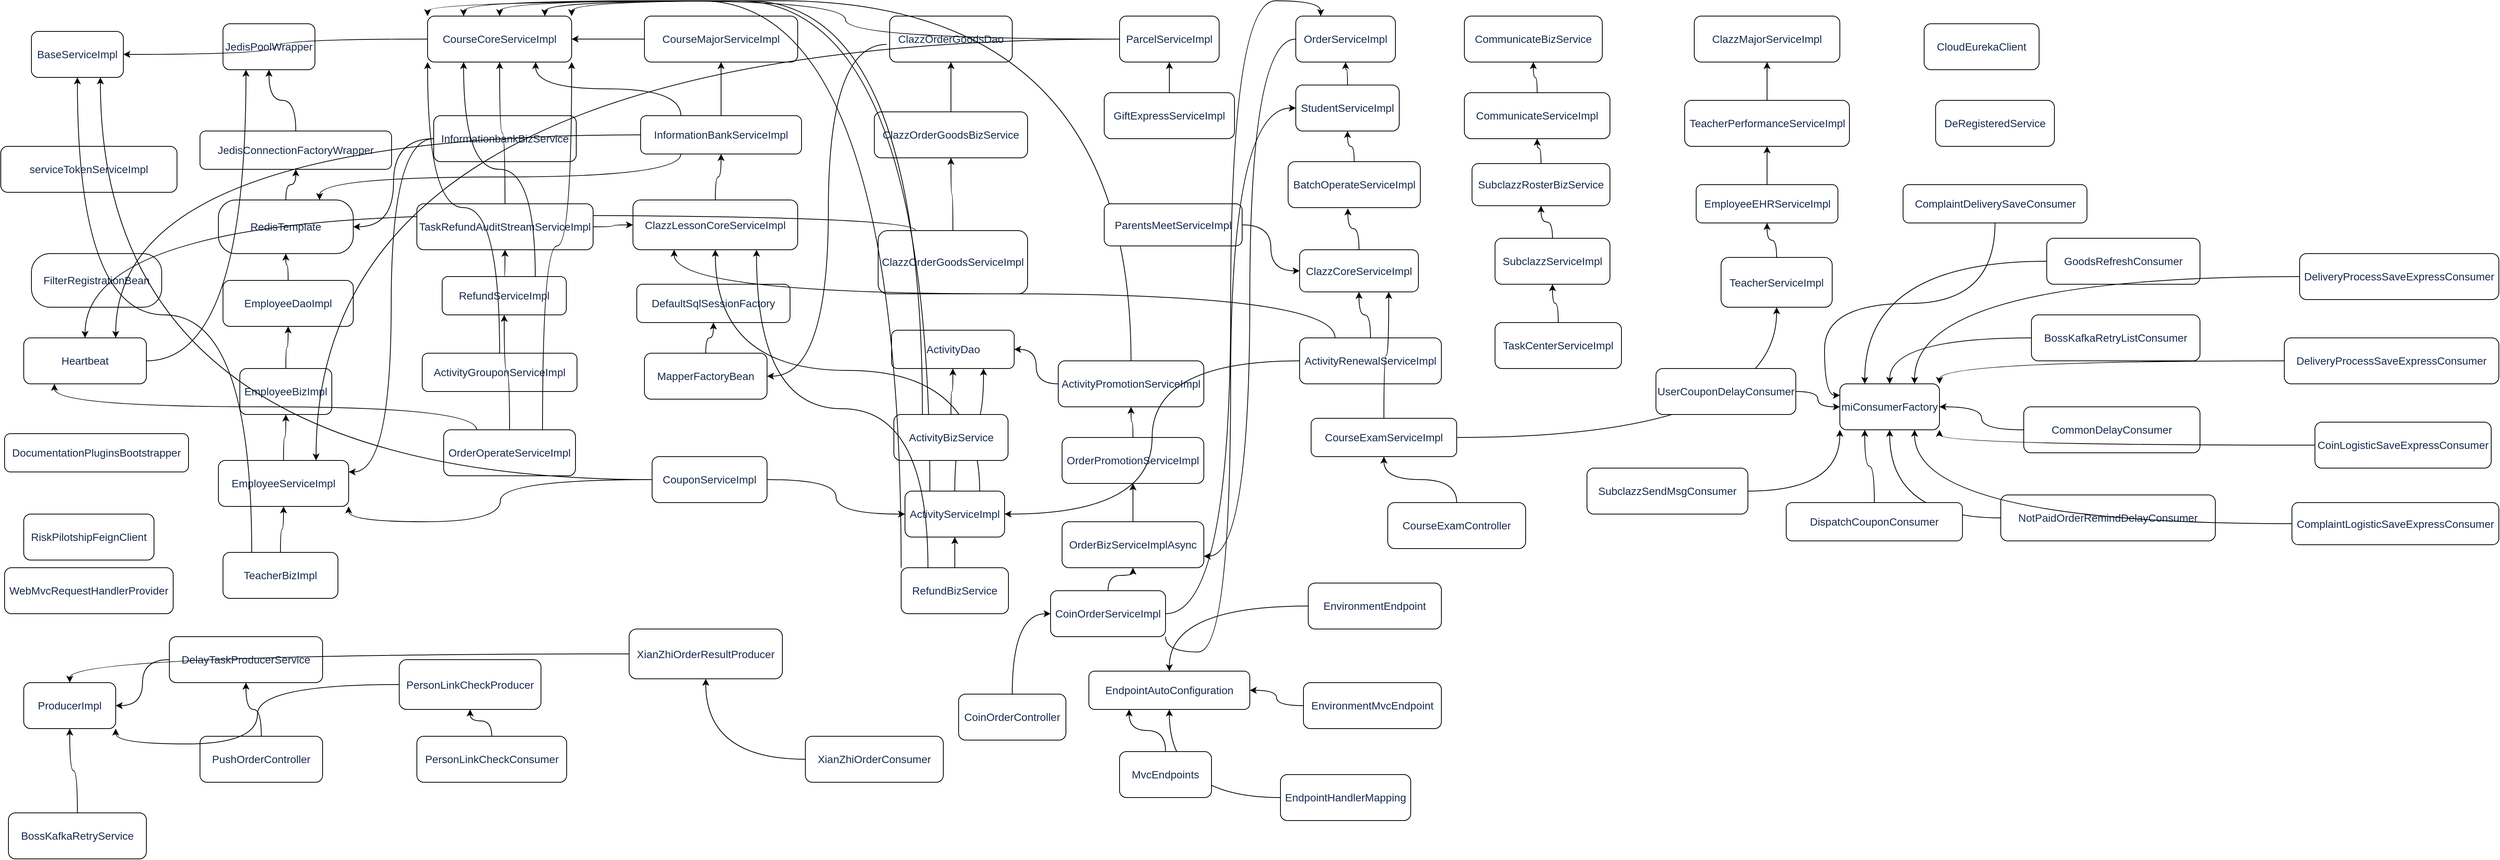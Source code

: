 <mxfile version="14.1.9" type="github">
  <diagram id="prtHgNgQTEPvFCAcTncT" name="Page-1">
    <mxGraphModel dx="946" dy="499" grid="1" gridSize="10" guides="1" tooltips="1" connect="1" arrows="1" fold="1" page="1" pageScale="1" pageWidth="3300" pageHeight="4681" math="0" shadow="0">
      <root>
        <mxCell id="0" />
        <mxCell id="1" parent="0" />
        <mxCell id="YcmoeB8cuKXgxBo_Db_2-1" value="&lt;span style=&quot;color: rgb(23 , 43 , 77) ; font-family: , , &amp;#34;segoe ui&amp;#34; , &amp;#34;roboto&amp;#34; , &amp;#34;oxygen&amp;#34; , &amp;#34;ubuntu&amp;#34; , &amp;#34;fira sans&amp;#34; , &amp;#34;droid sans&amp;#34; , &amp;#34;helvetica neue&amp;#34; , sans-serif ; font-size: 14px ; text-align: left ; background-color: rgb(255 , 255 , 255)&quot;&gt;serviceTokenServiceImpl&lt;/span&gt;" style="rounded=1;whiteSpace=wrap;html=1;" vertex="1" parent="1">
          <mxGeometry x="10" y="250" width="230" height="60" as="geometry" />
        </mxCell>
        <mxCell id="YcmoeB8cuKXgxBo_Db_2-2" value="&lt;span style=&quot;color: rgb(23 , 43 , 77) ; font-family: , , &amp;#34;segoe ui&amp;#34; , &amp;#34;roboto&amp;#34; , &amp;#34;oxygen&amp;#34; , &amp;#34;ubuntu&amp;#34; , &amp;#34;fira sans&amp;#34; , &amp;#34;droid sans&amp;#34; , &amp;#34;helvetica neue&amp;#34; , sans-serif ; font-size: 14px ; text-align: left ; background-color: rgb(255 , 255 , 255)&quot;&gt;FilterRegistrationBean&lt;/span&gt;" style="rounded=1;whiteSpace=wrap;html=1;arcSize=35;" vertex="1" parent="1">
          <mxGeometry x="50" y="390" width="170" height="70" as="geometry" />
        </mxCell>
        <mxCell id="YcmoeB8cuKXgxBo_Db_2-3" value="&lt;span style=&quot;color: rgb(23 , 43 , 77) ; font-family: , , &amp;#34;segoe ui&amp;#34; , &amp;#34;roboto&amp;#34; , &amp;#34;oxygen&amp;#34; , &amp;#34;ubuntu&amp;#34; , &amp;#34;fira sans&amp;#34; , &amp;#34;droid sans&amp;#34; , &amp;#34;helvetica neue&amp;#34; , sans-serif ; font-size: 14px ; text-align: left ; background-color: rgb(255 , 255 , 255)&quot;&gt;BaseServiceImpl&lt;/span&gt;" style="rounded=1;whiteSpace=wrap;html=1;" vertex="1" parent="1">
          <mxGeometry x="50" y="100" width="120" height="60" as="geometry" />
        </mxCell>
        <mxCell id="YcmoeB8cuKXgxBo_Db_2-4" value="&lt;span style=&quot;color: rgb(23 , 43 , 77) ; font-family: , , &amp;#34;segoe ui&amp;#34; , &amp;#34;roboto&amp;#34; , &amp;#34;oxygen&amp;#34; , &amp;#34;ubuntu&amp;#34; , &amp;#34;fira sans&amp;#34; , &amp;#34;droid sans&amp;#34; , &amp;#34;helvetica neue&amp;#34; , sans-serif ; font-size: 14px ; text-align: left ; background-color: rgb(255 , 255 , 255)&quot;&gt;JedisPoolWrapper&lt;/span&gt;" style="rounded=1;whiteSpace=wrap;html=1;" vertex="1" parent="1">
          <mxGeometry x="300" y="90" width="120" height="60" as="geometry" />
        </mxCell>
        <mxCell id="YcmoeB8cuKXgxBo_Db_2-91" value="" style="edgeStyle=orthogonalEdgeStyle;orthogonalLoop=1;jettySize=auto;html=1;curved=1;" edge="1" parent="1" source="YcmoeB8cuKXgxBo_Db_2-6" target="YcmoeB8cuKXgxBo_Db_2-4">
          <mxGeometry relative="1" as="geometry" />
        </mxCell>
        <mxCell id="YcmoeB8cuKXgxBo_Db_2-6" value="&lt;span style=&quot;color: rgb(23 , 43 , 77) ; font-family: , , &amp;#34;segoe ui&amp;#34; , &amp;#34;roboto&amp;#34; , &amp;#34;oxygen&amp;#34; , &amp;#34;ubuntu&amp;#34; , &amp;#34;fira sans&amp;#34; , &amp;#34;droid sans&amp;#34; , &amp;#34;helvetica neue&amp;#34; , sans-serif ; font-size: 14px ; text-align: left ; background-color: rgb(255 , 255 , 255)&quot;&gt;JedisConnectionFactoryWrapper&lt;/span&gt;" style="rounded=1;whiteSpace=wrap;html=1;" vertex="1" parent="1">
          <mxGeometry x="270" y="230" width="250" height="50" as="geometry" />
        </mxCell>
        <mxCell id="YcmoeB8cuKXgxBo_Db_2-92" value="" style="edgeStyle=orthogonalEdgeStyle;curved=1;orthogonalLoop=1;jettySize=auto;html=1;" edge="1" parent="1" source="YcmoeB8cuKXgxBo_Db_2-7" target="YcmoeB8cuKXgxBo_Db_2-6">
          <mxGeometry relative="1" as="geometry" />
        </mxCell>
        <mxCell id="YcmoeB8cuKXgxBo_Db_2-7" value="&lt;span style=&quot;color: rgb(23 , 43 , 77) ; font-family: , , &amp;#34;segoe ui&amp;#34; , &amp;#34;roboto&amp;#34; , &amp;#34;oxygen&amp;#34; , &amp;#34;ubuntu&amp;#34; , &amp;#34;fira sans&amp;#34; , &amp;#34;droid sans&amp;#34; , &amp;#34;helvetica neue&amp;#34; , sans-serif ; font-size: 14px ; text-align: left ; background-color: rgb(255 , 255 , 255)&quot;&gt;RedisTemplate&lt;/span&gt;" style="rounded=1;whiteSpace=wrap;html=1;arcSize=33;" vertex="1" parent="1">
          <mxGeometry x="294" y="320" width="176" height="70" as="geometry" />
        </mxCell>
        <mxCell id="YcmoeB8cuKXgxBo_Db_2-93" value="" style="edgeStyle=orthogonalEdgeStyle;curved=1;orthogonalLoop=1;jettySize=auto;html=1;" edge="1" parent="1" source="YcmoeB8cuKXgxBo_Db_2-8" target="YcmoeB8cuKXgxBo_Db_2-7">
          <mxGeometry relative="1" as="geometry" />
        </mxCell>
        <mxCell id="YcmoeB8cuKXgxBo_Db_2-8" value="&lt;span style=&quot;color: rgb(23 , 43 , 77) ; font-family: , , &amp;#34;segoe ui&amp;#34; , &amp;#34;roboto&amp;#34; , &amp;#34;oxygen&amp;#34; , &amp;#34;ubuntu&amp;#34; , &amp;#34;fira sans&amp;#34; , &amp;#34;droid sans&amp;#34; , &amp;#34;helvetica neue&amp;#34; , sans-serif ; font-size: 14px ; text-align: left ; background-color: rgb(255 , 255 , 255)&quot;&gt;EmployeeDaoImpl&lt;/span&gt;" style="rounded=1;whiteSpace=wrap;html=1;" vertex="1" parent="1">
          <mxGeometry x="300" y="425" width="170" height="60" as="geometry" />
        </mxCell>
        <mxCell id="YcmoeB8cuKXgxBo_Db_2-94" value="" style="edgeStyle=orthogonalEdgeStyle;curved=1;orthogonalLoop=1;jettySize=auto;html=1;" edge="1" parent="1" source="YcmoeB8cuKXgxBo_Db_2-10" target="YcmoeB8cuKXgxBo_Db_2-8">
          <mxGeometry relative="1" as="geometry" />
        </mxCell>
        <mxCell id="YcmoeB8cuKXgxBo_Db_2-10" value="&lt;span style=&quot;color: rgb(23 , 43 , 77) ; font-family: , , &amp;#34;segoe ui&amp;#34; , &amp;#34;roboto&amp;#34; , &amp;#34;oxygen&amp;#34; , &amp;#34;ubuntu&amp;#34; , &amp;#34;fira sans&amp;#34; , &amp;#34;droid sans&amp;#34; , &amp;#34;helvetica neue&amp;#34; , sans-serif ; font-size: 14px ; text-align: left ; background-color: rgb(255 , 255 , 255)&quot;&gt;EmployeeBizImpl&lt;/span&gt;" style="rounded=1;whiteSpace=wrap;html=1;" vertex="1" parent="1">
          <mxGeometry x="322" y="540" width="120" height="60" as="geometry" />
        </mxCell>
        <mxCell id="YcmoeB8cuKXgxBo_Db_2-95" value="" style="edgeStyle=orthogonalEdgeStyle;curved=1;orthogonalLoop=1;jettySize=auto;html=1;" edge="1" parent="1" source="YcmoeB8cuKXgxBo_Db_2-12" target="YcmoeB8cuKXgxBo_Db_2-10">
          <mxGeometry relative="1" as="geometry" />
        </mxCell>
        <mxCell id="YcmoeB8cuKXgxBo_Db_2-12" value="&lt;span style=&quot;color: rgb(23 , 43 , 77) ; font-family: , , &amp;#34;segoe ui&amp;#34; , &amp;#34;roboto&amp;#34; , &amp;#34;oxygen&amp;#34; , &amp;#34;ubuntu&amp;#34; , &amp;#34;fira sans&amp;#34; , &amp;#34;droid sans&amp;#34; , &amp;#34;helvetica neue&amp;#34; , sans-serif ; font-size: 14px ; text-align: left ; background-color: rgb(255 , 255 , 255)&quot;&gt;EmployeeServiceImpl&lt;/span&gt;" style="rounded=1;whiteSpace=wrap;html=1;" vertex="1" parent="1">
          <mxGeometry x="294" y="660" width="170" height="60" as="geometry" />
        </mxCell>
        <mxCell id="YcmoeB8cuKXgxBo_Db_2-96" value="" style="edgeStyle=orthogonalEdgeStyle;curved=1;orthogonalLoop=1;jettySize=auto;html=1;" edge="1" parent="1" source="YcmoeB8cuKXgxBo_Db_2-13" target="YcmoeB8cuKXgxBo_Db_2-12">
          <mxGeometry relative="1" as="geometry" />
        </mxCell>
        <mxCell id="YcmoeB8cuKXgxBo_Db_2-97" style="edgeStyle=orthogonalEdgeStyle;orthogonalLoop=1;jettySize=auto;html=1;exitX=0.25;exitY=0;exitDx=0;exitDy=0;entryX=0.5;entryY=1;entryDx=0;entryDy=0;curved=1;" edge="1" parent="1" source="YcmoeB8cuKXgxBo_Db_2-13" target="YcmoeB8cuKXgxBo_Db_2-3">
          <mxGeometry relative="1" as="geometry">
            <mxPoint x="110" y="350" as="targetPoint" />
          </mxGeometry>
        </mxCell>
        <mxCell id="YcmoeB8cuKXgxBo_Db_2-13" value="&lt;span style=&quot;color: rgb(23 , 43 , 77) ; font-family: , , &amp;#34;segoe ui&amp;#34; , &amp;#34;roboto&amp;#34; , &amp;#34;oxygen&amp;#34; , &amp;#34;ubuntu&amp;#34; , &amp;#34;fira sans&amp;#34; , &amp;#34;droid sans&amp;#34; , &amp;#34;helvetica neue&amp;#34; , sans-serif ; font-size: 14px ; text-align: left ; background-color: rgb(255 , 255 , 255)&quot;&gt;TeacherBizImpl&lt;/span&gt;" style="rounded=1;whiteSpace=wrap;html=1;" vertex="1" parent="1">
          <mxGeometry x="300" y="780" width="150" height="60" as="geometry" />
        </mxCell>
        <mxCell id="YcmoeB8cuKXgxBo_Db_2-98" style="edgeStyle=orthogonalEdgeStyle;curved=1;orthogonalLoop=1;jettySize=auto;html=1;entryX=1;entryY=0.5;entryDx=0;entryDy=0;" edge="1" parent="1" source="YcmoeB8cuKXgxBo_Db_2-14" target="YcmoeB8cuKXgxBo_Db_2-3">
          <mxGeometry relative="1" as="geometry" />
        </mxCell>
        <mxCell id="YcmoeB8cuKXgxBo_Db_2-14" value="&lt;span style=&quot;color: rgb(23 , 43 , 77) ; font-family: , , &amp;#34;segoe ui&amp;#34; , &amp;#34;roboto&amp;#34; , &amp;#34;oxygen&amp;#34; , &amp;#34;ubuntu&amp;#34; , &amp;#34;fira sans&amp;#34; , &amp;#34;droid sans&amp;#34; , &amp;#34;helvetica neue&amp;#34; , sans-serif ; font-size: 14px ; text-align: left ; background-color: rgb(255 , 255 , 255)&quot;&gt;CourseCoreServiceImpl&lt;/span&gt;" style="rounded=1;whiteSpace=wrap;html=1;" vertex="1" parent="1">
          <mxGeometry x="567" y="80" width="188" height="60" as="geometry" />
        </mxCell>
        <mxCell id="YcmoeB8cuKXgxBo_Db_2-99" style="edgeStyle=orthogonalEdgeStyle;curved=1;orthogonalLoop=1;jettySize=auto;html=1;entryX=1;entryY=0.25;entryDx=0;entryDy=0;" edge="1" parent="1" source="YcmoeB8cuKXgxBo_Db_2-15" target="YcmoeB8cuKXgxBo_Db_2-12">
          <mxGeometry relative="1" as="geometry" />
        </mxCell>
        <mxCell id="YcmoeB8cuKXgxBo_Db_2-100" style="edgeStyle=orthogonalEdgeStyle;curved=1;orthogonalLoop=1;jettySize=auto;html=1;entryX=1;entryY=0.5;entryDx=0;entryDy=0;" edge="1" parent="1" source="YcmoeB8cuKXgxBo_Db_2-15" target="YcmoeB8cuKXgxBo_Db_2-7">
          <mxGeometry relative="1" as="geometry" />
        </mxCell>
        <mxCell id="YcmoeB8cuKXgxBo_Db_2-15" value="&lt;span style=&quot;color: rgb(23 , 43 , 77) ; font-family: , , &amp;#34;segoe ui&amp;#34; , &amp;#34;roboto&amp;#34; , &amp;#34;oxygen&amp;#34; , &amp;#34;ubuntu&amp;#34; , &amp;#34;fira sans&amp;#34; , &amp;#34;droid sans&amp;#34; , &amp;#34;helvetica neue&amp;#34; , sans-serif ; font-size: 14px ; text-align: left ; background-color: rgb(255 , 255 , 255)&quot;&gt;InformationbankBizService&lt;/span&gt;" style="rounded=1;whiteSpace=wrap;html=1;" vertex="1" parent="1">
          <mxGeometry x="575" y="210" width="186" height="60" as="geometry" />
        </mxCell>
        <mxCell id="YcmoeB8cuKXgxBo_Db_2-101" style="edgeStyle=orthogonalEdgeStyle;curved=1;orthogonalLoop=1;jettySize=auto;html=1;entryX=0.25;entryY=1;entryDx=0;entryDy=0;" edge="1" parent="1" source="YcmoeB8cuKXgxBo_Db_2-16" target="YcmoeB8cuKXgxBo_Db_2-4">
          <mxGeometry relative="1" as="geometry">
            <mxPoint x="340" y="160" as="targetPoint" />
          </mxGeometry>
        </mxCell>
        <mxCell id="YcmoeB8cuKXgxBo_Db_2-16" value="&lt;span style=&quot;color: rgb(23 , 43 , 77) ; font-family: , , &amp;#34;segoe ui&amp;#34; , &amp;#34;roboto&amp;#34; , &amp;#34;oxygen&amp;#34; , &amp;#34;ubuntu&amp;#34; , &amp;#34;fira sans&amp;#34; , &amp;#34;droid sans&amp;#34; , &amp;#34;helvetica neue&amp;#34; , sans-serif ; font-size: 14px ; text-align: left ; background-color: rgb(255 , 255 , 255)&quot;&gt;Heartbeat&lt;/span&gt;" style="rounded=1;whiteSpace=wrap;html=1;" vertex="1" parent="1">
          <mxGeometry x="40" y="500" width="160" height="60" as="geometry" />
        </mxCell>
        <mxCell id="YcmoeB8cuKXgxBo_Db_2-102" style="edgeStyle=orthogonalEdgeStyle;curved=1;orthogonalLoop=1;jettySize=auto;html=1;entryX=1;entryY=0.5;entryDx=0;entryDy=0;" edge="1" parent="1" source="YcmoeB8cuKXgxBo_Db_2-17" target="YcmoeB8cuKXgxBo_Db_2-14">
          <mxGeometry relative="1" as="geometry" />
        </mxCell>
        <mxCell id="YcmoeB8cuKXgxBo_Db_2-17" value="&lt;span style=&quot;color: rgb(23 , 43 , 77) ; font-family: , , &amp;#34;segoe ui&amp;#34; , &amp;#34;roboto&amp;#34; , &amp;#34;oxygen&amp;#34; , &amp;#34;ubuntu&amp;#34; , &amp;#34;fira sans&amp;#34; , &amp;#34;droid sans&amp;#34; , &amp;#34;helvetica neue&amp;#34; , sans-serif ; font-size: 14px ; text-align: left ; background-color: rgb(255 , 255 , 255)&quot;&gt;CourseMajorServiceImpl&lt;/span&gt;" style="rounded=1;whiteSpace=wrap;html=1;" vertex="1" parent="1">
          <mxGeometry x="850" y="80" width="200" height="60" as="geometry" />
        </mxCell>
        <mxCell id="YcmoeB8cuKXgxBo_Db_2-104" style="edgeStyle=orthogonalEdgeStyle;curved=1;orthogonalLoop=1;jettySize=auto;html=1;exitX=0.5;exitY=0;exitDx=0;exitDy=0;entryX=0.5;entryY=1;entryDx=0;entryDy=0;" edge="1" parent="1" source="YcmoeB8cuKXgxBo_Db_2-18" target="YcmoeB8cuKXgxBo_Db_2-17">
          <mxGeometry relative="1" as="geometry" />
        </mxCell>
        <mxCell id="YcmoeB8cuKXgxBo_Db_2-105" style="edgeStyle=orthogonalEdgeStyle;curved=1;orthogonalLoop=1;jettySize=auto;html=1;exitX=0.25;exitY=0;exitDx=0;exitDy=0;entryX=0.75;entryY=1;entryDx=0;entryDy=0;" edge="1" parent="1" source="YcmoeB8cuKXgxBo_Db_2-18" target="YcmoeB8cuKXgxBo_Db_2-14">
          <mxGeometry relative="1" as="geometry" />
        </mxCell>
        <mxCell id="YcmoeB8cuKXgxBo_Db_2-106" style="edgeStyle=orthogonalEdgeStyle;curved=1;orthogonalLoop=1;jettySize=auto;html=1;exitX=0;exitY=0.5;exitDx=0;exitDy=0;entryX=0.75;entryY=0;entryDx=0;entryDy=0;" edge="1" parent="1" source="YcmoeB8cuKXgxBo_Db_2-18" target="YcmoeB8cuKXgxBo_Db_2-16">
          <mxGeometry relative="1" as="geometry">
            <mxPoint x="170" y="200" as="targetPoint" />
          </mxGeometry>
        </mxCell>
        <mxCell id="YcmoeB8cuKXgxBo_Db_2-107" style="edgeStyle=orthogonalEdgeStyle;curved=1;orthogonalLoop=1;jettySize=auto;html=1;exitX=0.25;exitY=1;exitDx=0;exitDy=0;entryX=0.75;entryY=0;entryDx=0;entryDy=0;" edge="1" parent="1" source="YcmoeB8cuKXgxBo_Db_2-18" target="YcmoeB8cuKXgxBo_Db_2-7">
          <mxGeometry relative="1" as="geometry" />
        </mxCell>
        <mxCell id="YcmoeB8cuKXgxBo_Db_2-18" value="&lt;span style=&quot;color: rgb(23 , 43 , 77) ; font-family: , , &amp;#34;segoe ui&amp;#34; , &amp;#34;roboto&amp;#34; , &amp;#34;oxygen&amp;#34; , &amp;#34;ubuntu&amp;#34; , &amp;#34;fira sans&amp;#34; , &amp;#34;droid sans&amp;#34; , &amp;#34;helvetica neue&amp;#34; , sans-serif ; font-size: 14px ; text-align: left ; background-color: rgb(255 , 255 , 255)&quot;&gt;InformationBankServiceImpl&lt;/span&gt;" style="rounded=1;whiteSpace=wrap;html=1;" vertex="1" parent="1">
          <mxGeometry x="845" y="210" width="210" height="50" as="geometry" />
        </mxCell>
        <mxCell id="YcmoeB8cuKXgxBo_Db_2-108" style="edgeStyle=orthogonalEdgeStyle;curved=1;orthogonalLoop=1;jettySize=auto;html=1;entryX=0.5;entryY=1;entryDx=0;entryDy=0;" edge="1" parent="1" source="YcmoeB8cuKXgxBo_Db_2-19" target="YcmoeB8cuKXgxBo_Db_2-18">
          <mxGeometry relative="1" as="geometry" />
        </mxCell>
        <mxCell id="YcmoeB8cuKXgxBo_Db_2-19" value="&lt;span style=&quot;color: rgb(23 , 43 , 77) ; font-family: , , &amp;#34;segoe ui&amp;#34; , &amp;#34;roboto&amp;#34; , &amp;#34;oxygen&amp;#34; , &amp;#34;ubuntu&amp;#34; , &amp;#34;fira sans&amp;#34; , &amp;#34;droid sans&amp;#34; , &amp;#34;helvetica neue&amp;#34; , sans-serif ; font-size: 14px ; text-align: left ; background-color: rgb(255 , 255 , 255)&quot;&gt;ClazzLessonCoreServiceImpl&lt;/span&gt;" style="rounded=1;whiteSpace=wrap;html=1;" vertex="1" parent="1">
          <mxGeometry x="835" y="320" width="215" height="65" as="geometry" />
        </mxCell>
        <mxCell id="YcmoeB8cuKXgxBo_Db_2-20" value="&lt;span style=&quot;color: rgb(23 , 43 , 77) ; font-family: , , &amp;#34;segoe ui&amp;#34; , &amp;#34;roboto&amp;#34; , &amp;#34;oxygen&amp;#34; , &amp;#34;ubuntu&amp;#34; , &amp;#34;fira sans&amp;#34; , &amp;#34;droid sans&amp;#34; , &amp;#34;helvetica neue&amp;#34; , sans-serif ; font-size: 14px ; text-align: left ; background-color: rgb(255 , 255 , 255)&quot;&gt;DefaultSqlSessionFactory&lt;/span&gt;" style="rounded=1;whiteSpace=wrap;html=1;" vertex="1" parent="1">
          <mxGeometry x="840" y="430" width="200" height="50" as="geometry" />
        </mxCell>
        <mxCell id="YcmoeB8cuKXgxBo_Db_2-110" style="edgeStyle=orthogonalEdgeStyle;curved=1;orthogonalLoop=1;jettySize=auto;html=1;" edge="1" parent="1" source="YcmoeB8cuKXgxBo_Db_2-21" target="YcmoeB8cuKXgxBo_Db_2-20">
          <mxGeometry relative="1" as="geometry" />
        </mxCell>
        <mxCell id="YcmoeB8cuKXgxBo_Db_2-21" value="&lt;span style=&quot;color: rgb(23 , 43 , 77) ; font-family: , , &amp;#34;segoe ui&amp;#34; , &amp;#34;roboto&amp;#34; , &amp;#34;oxygen&amp;#34; , &amp;#34;ubuntu&amp;#34; , &amp;#34;fira sans&amp;#34; , &amp;#34;droid sans&amp;#34; , &amp;#34;helvetica neue&amp;#34; , sans-serif ; font-size: 14px ; text-align: left ; background-color: rgb(255 , 255 , 255)&quot;&gt;MapperFactoryBean&lt;/span&gt;" style="rounded=1;whiteSpace=wrap;html=1;" vertex="1" parent="1">
          <mxGeometry x="850" y="520" width="160" height="60" as="geometry" />
        </mxCell>
        <mxCell id="YcmoeB8cuKXgxBo_Db_2-22" value="&lt;span style=&quot;color: rgb(23 , 43 , 77) ; font-family: , , &amp;#34;segoe ui&amp;#34; , &amp;#34;roboto&amp;#34; , &amp;#34;oxygen&amp;#34; , &amp;#34;ubuntu&amp;#34; , &amp;#34;fira sans&amp;#34; , &amp;#34;droid sans&amp;#34; , &amp;#34;helvetica neue&amp;#34; , sans-serif ; font-size: 14px ; text-align: left ; background-color: rgb(255 , 255 , 255)&quot;&gt;ClazzOrderGoodsDao&lt;/span&gt;" style="rounded=1;whiteSpace=wrap;html=1;" vertex="1" parent="1">
          <mxGeometry x="1170" y="80" width="160" height="60" as="geometry" />
        </mxCell>
        <mxCell id="YcmoeB8cuKXgxBo_Db_2-111" style="edgeStyle=orthogonalEdgeStyle;curved=1;orthogonalLoop=1;jettySize=auto;html=1;" edge="1" parent="1" source="YcmoeB8cuKXgxBo_Db_2-23" target="YcmoeB8cuKXgxBo_Db_2-22">
          <mxGeometry relative="1" as="geometry" />
        </mxCell>
        <mxCell id="YcmoeB8cuKXgxBo_Db_2-23" value="&lt;span style=&quot;color: rgb(23 , 43 , 77) ; font-family: , , &amp;#34;segoe ui&amp;#34; , &amp;#34;roboto&amp;#34; , &amp;#34;oxygen&amp;#34; , &amp;#34;ubuntu&amp;#34; , &amp;#34;fira sans&amp;#34; , &amp;#34;droid sans&amp;#34; , &amp;#34;helvetica neue&amp;#34; , sans-serif ; font-size: 14px ; text-align: left ; background-color: rgb(255 , 255 , 255)&quot;&gt;ClazzOrderGoodsBizService&lt;/span&gt;" style="rounded=1;whiteSpace=wrap;html=1;" vertex="1" parent="1">
          <mxGeometry x="1150" y="205" width="200" height="60" as="geometry" />
        </mxCell>
        <mxCell id="YcmoeB8cuKXgxBo_Db_2-109" style="edgeStyle=orthogonalEdgeStyle;curved=1;orthogonalLoop=1;jettySize=auto;html=1;exitX=-0.025;exitY=0.617;exitDx=0;exitDy=0;entryX=1;entryY=0.5;entryDx=0;entryDy=0;exitPerimeter=0;" edge="1" parent="1" source="YcmoeB8cuKXgxBo_Db_2-22" target="YcmoeB8cuKXgxBo_Db_2-21">
          <mxGeometry relative="1" as="geometry" />
        </mxCell>
        <mxCell id="YcmoeB8cuKXgxBo_Db_2-112" style="edgeStyle=orthogonalEdgeStyle;curved=1;orthogonalLoop=1;jettySize=auto;html=1;exitX=0;exitY=0.5;exitDx=0;exitDy=0;entryX=0.5;entryY=1;entryDx=0;entryDy=0;" edge="1" parent="1" source="YcmoeB8cuKXgxBo_Db_2-24" target="YcmoeB8cuKXgxBo_Db_2-23">
          <mxGeometry relative="1" as="geometry" />
        </mxCell>
        <mxCell id="YcmoeB8cuKXgxBo_Db_2-113" style="edgeStyle=orthogonalEdgeStyle;curved=1;orthogonalLoop=1;jettySize=auto;html=1;exitX=0;exitY=0.75;exitDx=0;exitDy=0;" edge="1" parent="1" source="YcmoeB8cuKXgxBo_Db_2-24" target="YcmoeB8cuKXgxBo_Db_2-16">
          <mxGeometry relative="1" as="geometry" />
        </mxCell>
        <mxCell id="YcmoeB8cuKXgxBo_Db_2-24" value="&lt;span style=&quot;color: rgb(23 , 43 , 77) ; font-family: , , &amp;#34;segoe ui&amp;#34; , &amp;#34;roboto&amp;#34; , &amp;#34;oxygen&amp;#34; , &amp;#34;ubuntu&amp;#34; , &amp;#34;fira sans&amp;#34; , &amp;#34;droid sans&amp;#34; , &amp;#34;helvetica neue&amp;#34; , sans-serif ; font-size: 14px ; text-align: left ; background-color: rgb(255 , 255 , 255)&quot;&gt;ClazzOrderGoodsServiceImpl&lt;/span&gt;" style="rounded=1;whiteSpace=wrap;html=1;direction=south;" vertex="1" parent="1">
          <mxGeometry x="1155" y="360" width="195" height="82.5" as="geometry" />
        </mxCell>
        <mxCell id="YcmoeB8cuKXgxBo_Db_2-25" value="&lt;span style=&quot;color: rgb(23 , 43 , 77) ; font-family: , , &amp;#34;segoe ui&amp;#34; , &amp;#34;roboto&amp;#34; , &amp;#34;oxygen&amp;#34; , &amp;#34;ubuntu&amp;#34; , &amp;#34;fira sans&amp;#34; , &amp;#34;droid sans&amp;#34; , &amp;#34;helvetica neue&amp;#34; , sans-serif ; font-size: 14px ; text-align: left ; background-color: rgb(255 , 255 , 255)&quot;&gt;ActivityDao&lt;/span&gt;" style="rounded=1;whiteSpace=wrap;html=1;" vertex="1" parent="1">
          <mxGeometry x="1172.5" y="490" width="160" height="50" as="geometry" />
        </mxCell>
        <mxCell id="YcmoeB8cuKXgxBo_Db_2-114" style="edgeStyle=orthogonalEdgeStyle;curved=1;orthogonalLoop=1;jettySize=auto;html=1;exitX=1;exitY=0.5;exitDx=0;exitDy=0;entryX=0;entryY=0.5;entryDx=0;entryDy=0;" edge="1" parent="1" source="YcmoeB8cuKXgxBo_Db_2-26" target="YcmoeB8cuKXgxBo_Db_2-19">
          <mxGeometry relative="1" as="geometry" />
        </mxCell>
        <mxCell id="YcmoeB8cuKXgxBo_Db_2-115" style="edgeStyle=orthogonalEdgeStyle;curved=1;orthogonalLoop=1;jettySize=auto;html=1;entryX=0.5;entryY=1;entryDx=0;entryDy=0;" edge="1" parent="1" source="YcmoeB8cuKXgxBo_Db_2-26" target="YcmoeB8cuKXgxBo_Db_2-14">
          <mxGeometry relative="1" as="geometry" />
        </mxCell>
        <mxCell id="YcmoeB8cuKXgxBo_Db_2-26" value="&lt;span style=&quot;color: rgb(23 , 43 , 77) ; font-family: , , &amp;#34;segoe ui&amp;#34; , &amp;#34;roboto&amp;#34; , &amp;#34;oxygen&amp;#34; , &amp;#34;ubuntu&amp;#34; , &amp;#34;fira sans&amp;#34; , &amp;#34;droid sans&amp;#34; , &amp;#34;helvetica neue&amp;#34; , sans-serif ; font-size: 14px ; text-align: left ; background-color: rgb(255 , 255 , 255)&quot;&gt;TaskRefundAuditStreamServiceImpl&lt;/span&gt;" style="rounded=1;whiteSpace=wrap;html=1;" vertex="1" parent="1">
          <mxGeometry x="553" y="325" width="230" height="60" as="geometry" />
        </mxCell>
        <mxCell id="YcmoeB8cuKXgxBo_Db_2-116" style="edgeStyle=orthogonalEdgeStyle;curved=1;orthogonalLoop=1;jettySize=auto;html=1;exitX=0.5;exitY=0;exitDx=0;exitDy=0;entryX=0.5;entryY=1;entryDx=0;entryDy=0;" edge="1" parent="1" source="YcmoeB8cuKXgxBo_Db_2-27" target="YcmoeB8cuKXgxBo_Db_2-26">
          <mxGeometry relative="1" as="geometry" />
        </mxCell>
        <mxCell id="YcmoeB8cuKXgxBo_Db_2-117" style="edgeStyle=orthogonalEdgeStyle;curved=1;orthogonalLoop=1;jettySize=auto;html=1;exitX=0.75;exitY=0;exitDx=0;exitDy=0;entryX=0.25;entryY=1;entryDx=0;entryDy=0;" edge="1" parent="1" source="YcmoeB8cuKXgxBo_Db_2-27" target="YcmoeB8cuKXgxBo_Db_2-14">
          <mxGeometry relative="1" as="geometry" />
        </mxCell>
        <mxCell id="YcmoeB8cuKXgxBo_Db_2-27" value="&lt;span style=&quot;color: rgb(23 , 43 , 77) ; font-family: , , &amp;#34;segoe ui&amp;#34; , &amp;#34;roboto&amp;#34; , &amp;#34;oxygen&amp;#34; , &amp;#34;ubuntu&amp;#34; , &amp;#34;fira sans&amp;#34; , &amp;#34;droid sans&amp;#34; , &amp;#34;helvetica neue&amp;#34; , sans-serif ; font-size: 14px ; text-align: left ; background-color: rgb(255 , 255 , 255)&quot;&gt;RefundServiceImpl&lt;/span&gt;" style="rounded=1;whiteSpace=wrap;html=1;" vertex="1" parent="1">
          <mxGeometry x="586" y="420" width="162" height="50" as="geometry" />
        </mxCell>
        <mxCell id="YcmoeB8cuKXgxBo_Db_2-118" style="edgeStyle=orthogonalEdgeStyle;curved=1;orthogonalLoop=1;jettySize=auto;html=1;entryX=0;entryY=1;entryDx=0;entryDy=0;" edge="1" parent="1" source="YcmoeB8cuKXgxBo_Db_2-28" target="YcmoeB8cuKXgxBo_Db_2-14">
          <mxGeometry relative="1" as="geometry" />
        </mxCell>
        <mxCell id="YcmoeB8cuKXgxBo_Db_2-28" value="&lt;span style=&quot;color: rgb(23 , 43 , 77) ; font-family: , , &amp;#34;segoe ui&amp;#34; , &amp;#34;roboto&amp;#34; , &amp;#34;oxygen&amp;#34; , &amp;#34;ubuntu&amp;#34; , &amp;#34;fira sans&amp;#34; , &amp;#34;droid sans&amp;#34; , &amp;#34;helvetica neue&amp;#34; , sans-serif ; font-size: 14px ; text-align: left ; background-color: rgb(255 , 255 , 255)&quot;&gt;ActivityGrouponServiceImpl&lt;/span&gt;" style="rounded=1;whiteSpace=wrap;html=1;" vertex="1" parent="1">
          <mxGeometry x="560" y="520" width="202" height="50" as="geometry" />
        </mxCell>
        <mxCell id="YcmoeB8cuKXgxBo_Db_2-119" style="edgeStyle=orthogonalEdgeStyle;curved=1;orthogonalLoop=1;jettySize=auto;html=1;entryX=0.5;entryY=1;entryDx=0;entryDy=0;" edge="1" parent="1" source="YcmoeB8cuKXgxBo_Db_2-29" target="YcmoeB8cuKXgxBo_Db_2-27">
          <mxGeometry relative="1" as="geometry" />
        </mxCell>
        <mxCell id="YcmoeB8cuKXgxBo_Db_2-120" style="edgeStyle=orthogonalEdgeStyle;curved=1;orthogonalLoop=1;jettySize=auto;html=1;exitX=0.75;exitY=0;exitDx=0;exitDy=0;entryX=1;entryY=1;entryDx=0;entryDy=0;" edge="1" parent="1" source="YcmoeB8cuKXgxBo_Db_2-29" target="YcmoeB8cuKXgxBo_Db_2-14">
          <mxGeometry relative="1" as="geometry" />
        </mxCell>
        <mxCell id="YcmoeB8cuKXgxBo_Db_2-121" style="edgeStyle=orthogonalEdgeStyle;curved=1;orthogonalLoop=1;jettySize=auto;html=1;exitX=0.25;exitY=0;exitDx=0;exitDy=0;entryX=0.25;entryY=1;entryDx=0;entryDy=0;" edge="1" parent="1" source="YcmoeB8cuKXgxBo_Db_2-29" target="YcmoeB8cuKXgxBo_Db_2-16">
          <mxGeometry relative="1" as="geometry" />
        </mxCell>
        <mxCell id="YcmoeB8cuKXgxBo_Db_2-29" value="&lt;span style=&quot;color: rgb(23 , 43 , 77) ; font-family: , , &amp;#34;segoe ui&amp;#34; , &amp;#34;roboto&amp;#34; , &amp;#34;oxygen&amp;#34; , &amp;#34;ubuntu&amp;#34; , &amp;#34;fira sans&amp;#34; , &amp;#34;droid sans&amp;#34; , &amp;#34;helvetica neue&amp;#34; , sans-serif ; font-size: 14px ; text-align: left ; background-color: rgb(255 , 255 , 255)&quot;&gt;OrderOperateServiceImpl&lt;/span&gt;" style="rounded=1;whiteSpace=wrap;html=1;" vertex="1" parent="1">
          <mxGeometry x="588" y="620" width="172" height="60" as="geometry" />
        </mxCell>
        <mxCell id="YcmoeB8cuKXgxBo_Db_2-124" style="edgeStyle=orthogonalEdgeStyle;curved=1;orthogonalLoop=1;jettySize=auto;html=1;entryX=0.75;entryY=1;entryDx=0;entryDy=0;" edge="1" parent="1" source="YcmoeB8cuKXgxBo_Db_2-30" target="YcmoeB8cuKXgxBo_Db_2-25">
          <mxGeometry relative="1" as="geometry" />
        </mxCell>
        <mxCell id="YcmoeB8cuKXgxBo_Db_2-125" style="edgeStyle=orthogonalEdgeStyle;curved=1;orthogonalLoop=1;jettySize=auto;html=1;exitX=0.25;exitY=0;exitDx=0;exitDy=0;entryX=0.814;entryY=0;entryDx=0;entryDy=0;entryPerimeter=0;" edge="1" parent="1" source="YcmoeB8cuKXgxBo_Db_2-30" target="YcmoeB8cuKXgxBo_Db_2-14">
          <mxGeometry relative="1" as="geometry" />
        </mxCell>
        <mxCell id="YcmoeB8cuKXgxBo_Db_2-126" style="edgeStyle=orthogonalEdgeStyle;curved=1;orthogonalLoop=1;jettySize=auto;html=1;exitX=0.75;exitY=0;exitDx=0;exitDy=0;entryX=0.5;entryY=1;entryDx=0;entryDy=0;" edge="1" parent="1" source="YcmoeB8cuKXgxBo_Db_2-30" target="YcmoeB8cuKXgxBo_Db_2-19">
          <mxGeometry relative="1" as="geometry" />
        </mxCell>
        <mxCell id="YcmoeB8cuKXgxBo_Db_2-30" value="&lt;span style=&quot;color: rgb(23 , 43 , 77) ; font-family: , , &amp;#34;segoe ui&amp;#34; , &amp;#34;roboto&amp;#34; , &amp;#34;oxygen&amp;#34; , &amp;#34;ubuntu&amp;#34; , &amp;#34;fira sans&amp;#34; , &amp;#34;droid sans&amp;#34; , &amp;#34;helvetica neue&amp;#34; , sans-serif ; font-size: 14px ; text-align: left ; background-color: rgb(255 , 255 , 255)&quot;&gt;ActivityServiceImpl&lt;/span&gt;" style="rounded=1;whiteSpace=wrap;html=1;" vertex="1" parent="1">
          <mxGeometry x="1190" y="700" width="130" height="60" as="geometry" />
        </mxCell>
        <mxCell id="YcmoeB8cuKXgxBo_Db_2-122" style="edgeStyle=orthogonalEdgeStyle;curved=1;orthogonalLoop=1;jettySize=auto;html=1;exitX=0.5;exitY=0;exitDx=0;exitDy=0;entryX=0.5;entryY=1;entryDx=0;entryDy=0;" edge="1" parent="1" source="YcmoeB8cuKXgxBo_Db_2-31" target="YcmoeB8cuKXgxBo_Db_2-25">
          <mxGeometry relative="1" as="geometry" />
        </mxCell>
        <mxCell id="YcmoeB8cuKXgxBo_Db_2-123" style="edgeStyle=orthogonalEdgeStyle;curved=1;orthogonalLoop=1;jettySize=auto;html=1;exitX=0.25;exitY=0;exitDx=0;exitDy=0;entryX=1;entryY=0;entryDx=0;entryDy=0;" edge="1" parent="1" source="YcmoeB8cuKXgxBo_Db_2-31" target="YcmoeB8cuKXgxBo_Db_2-14">
          <mxGeometry relative="1" as="geometry" />
        </mxCell>
        <mxCell id="YcmoeB8cuKXgxBo_Db_2-31" value="&lt;span style=&quot;color: rgb(23 , 43 , 77) ; font-family: , , &amp;#34;segoe ui&amp;#34; , &amp;#34;roboto&amp;#34; , &amp;#34;oxygen&amp;#34; , &amp;#34;ubuntu&amp;#34; , &amp;#34;fira sans&amp;#34; , &amp;#34;droid sans&amp;#34; , &amp;#34;helvetica neue&amp;#34; , sans-serif ; font-size: 14px ; text-align: left ; background-color: rgb(255 , 255 , 255)&quot;&gt;ActivityBizService&lt;/span&gt;" style="rounded=1;whiteSpace=wrap;html=1;" vertex="1" parent="1">
          <mxGeometry x="1175.5" y="600" width="149" height="60" as="geometry" />
        </mxCell>
        <mxCell id="YcmoeB8cuKXgxBo_Db_2-127" style="edgeStyle=orthogonalEdgeStyle;curved=1;orthogonalLoop=1;jettySize=auto;html=1;" edge="1" parent="1" source="YcmoeB8cuKXgxBo_Db_2-32" target="YcmoeB8cuKXgxBo_Db_2-30">
          <mxGeometry relative="1" as="geometry" />
        </mxCell>
        <mxCell id="YcmoeB8cuKXgxBo_Db_2-128" style="edgeStyle=orthogonalEdgeStyle;curved=1;orthogonalLoop=1;jettySize=auto;html=1;exitX=0.25;exitY=0;exitDx=0;exitDy=0;entryX=0.75;entryY=1;entryDx=0;entryDy=0;" edge="1" parent="1" source="YcmoeB8cuKXgxBo_Db_2-32" target="YcmoeB8cuKXgxBo_Db_2-19">
          <mxGeometry relative="1" as="geometry" />
        </mxCell>
        <mxCell id="YcmoeB8cuKXgxBo_Db_2-129" style="edgeStyle=orthogonalEdgeStyle;curved=1;orthogonalLoop=1;jettySize=auto;html=1;exitX=0;exitY=0;exitDx=0;exitDy=0;entryX=0.5;entryY=0;entryDx=0;entryDy=0;" edge="1" parent="1" source="YcmoeB8cuKXgxBo_Db_2-32" target="YcmoeB8cuKXgxBo_Db_2-14">
          <mxGeometry relative="1" as="geometry" />
        </mxCell>
        <mxCell id="YcmoeB8cuKXgxBo_Db_2-32" value="&lt;span style=&quot;color: rgb(23 , 43 , 77) ; font-family: , , &amp;#34;segoe ui&amp;#34; , &amp;#34;roboto&amp;#34; , &amp;#34;oxygen&amp;#34; , &amp;#34;ubuntu&amp;#34; , &amp;#34;fira sans&amp;#34; , &amp;#34;droid sans&amp;#34; , &amp;#34;helvetica neue&amp;#34; , sans-serif ; font-size: 14px ; text-align: left ; background-color: rgb(255 , 255 , 255)&quot;&gt;RefundBizService&lt;/span&gt;" style="rounded=1;whiteSpace=wrap;html=1;" vertex="1" parent="1">
          <mxGeometry x="1185" y="800" width="140" height="60" as="geometry" />
        </mxCell>
        <mxCell id="YcmoeB8cuKXgxBo_Db_2-132" style="edgeStyle=orthogonalEdgeStyle;curved=1;orthogonalLoop=1;jettySize=auto;html=1;entryX=0.5;entryY=1;entryDx=0;entryDy=0;" edge="1" parent="1" source="YcmoeB8cuKXgxBo_Db_2-33" target="YcmoeB8cuKXgxBo_Db_2-34">
          <mxGeometry relative="1" as="geometry" />
        </mxCell>
        <mxCell id="YcmoeB8cuKXgxBo_Db_2-33" value="&lt;span style=&quot;color: rgb(23 , 43 , 77) ; font-family: , , &amp;#34;segoe ui&amp;#34; , &amp;#34;roboto&amp;#34; , &amp;#34;oxygen&amp;#34; , &amp;#34;ubuntu&amp;#34; , &amp;#34;fira sans&amp;#34; , &amp;#34;droid sans&amp;#34; , &amp;#34;helvetica neue&amp;#34; , sans-serif ; font-size: 14px ; text-align: left ; background-color: rgb(255 , 255 , 255)&quot;&gt;GiftExpressServiceImpl&lt;/span&gt;" style="rounded=1;whiteSpace=wrap;html=1;" vertex="1" parent="1">
          <mxGeometry x="1450" y="180" width="170" height="60" as="geometry" />
        </mxCell>
        <mxCell id="YcmoeB8cuKXgxBo_Db_2-130" style="edgeStyle=orthogonalEdgeStyle;curved=1;orthogonalLoop=1;jettySize=auto;html=1;entryX=0.25;entryY=0;entryDx=0;entryDy=0;" edge="1" parent="1" source="YcmoeB8cuKXgxBo_Db_2-34" target="YcmoeB8cuKXgxBo_Db_2-14">
          <mxGeometry relative="1" as="geometry" />
        </mxCell>
        <mxCell id="YcmoeB8cuKXgxBo_Db_2-131" style="edgeStyle=orthogonalEdgeStyle;curved=1;orthogonalLoop=1;jettySize=auto;html=1;entryX=0.75;entryY=0;entryDx=0;entryDy=0;" edge="1" parent="1" source="YcmoeB8cuKXgxBo_Db_2-34" target="YcmoeB8cuKXgxBo_Db_2-12">
          <mxGeometry relative="1" as="geometry" />
        </mxCell>
        <mxCell id="YcmoeB8cuKXgxBo_Db_2-34" value="&lt;span style=&quot;color: rgb(23 , 43 , 77) ; font-family: , , &amp;#34;segoe ui&amp;#34; , &amp;#34;roboto&amp;#34; , &amp;#34;oxygen&amp;#34; , &amp;#34;ubuntu&amp;#34; , &amp;#34;fira sans&amp;#34; , &amp;#34;droid sans&amp;#34; , &amp;#34;helvetica neue&amp;#34; , sans-serif ; font-size: 14px ; text-align: left ; background-color: rgb(255 , 255 , 255)&quot;&gt;ParcelServiceImpl&lt;/span&gt;" style="rounded=1;whiteSpace=wrap;html=1;" vertex="1" parent="1">
          <mxGeometry x="1470" y="80" width="130" height="60" as="geometry" />
        </mxCell>
        <mxCell id="YcmoeB8cuKXgxBo_Db_2-136" style="edgeStyle=orthogonalEdgeStyle;curved=1;orthogonalLoop=1;jettySize=auto;html=1;entryX=1;entryY=0.5;entryDx=0;entryDy=0;" edge="1" parent="1" source="YcmoeB8cuKXgxBo_Db_2-35" target="YcmoeB8cuKXgxBo_Db_2-25">
          <mxGeometry relative="1" as="geometry" />
        </mxCell>
        <mxCell id="YcmoeB8cuKXgxBo_Db_2-137" style="edgeStyle=orthogonalEdgeStyle;curved=1;orthogonalLoop=1;jettySize=auto;html=1;exitX=0.5;exitY=0;exitDx=0;exitDy=0;entryX=0;entryY=0;entryDx=0;entryDy=0;" edge="1" parent="1" source="YcmoeB8cuKXgxBo_Db_2-35" target="YcmoeB8cuKXgxBo_Db_2-14">
          <mxGeometry relative="1" as="geometry" />
        </mxCell>
        <mxCell id="YcmoeB8cuKXgxBo_Db_2-35" value="&lt;span style=&quot;color: rgb(23 , 43 , 77) ; font-family: , , &amp;#34;segoe ui&amp;#34; , &amp;#34;roboto&amp;#34; , &amp;#34;oxygen&amp;#34; , &amp;#34;ubuntu&amp;#34; , &amp;#34;fira sans&amp;#34; , &amp;#34;droid sans&amp;#34; , &amp;#34;helvetica neue&amp;#34; , sans-serif ; font-size: 14px ; text-align: left ; background-color: rgb(255 , 255 , 255)&quot;&gt;ActivityPromotionServiceImpl&lt;/span&gt;" style="rounded=1;whiteSpace=wrap;html=1;" vertex="1" parent="1">
          <mxGeometry x="1390" y="530" width="190" height="60" as="geometry" />
        </mxCell>
        <mxCell id="YcmoeB8cuKXgxBo_Db_2-133" style="edgeStyle=orthogonalEdgeStyle;curved=1;orthogonalLoop=1;jettySize=auto;html=1;entryX=0;entryY=0.5;entryDx=0;entryDy=0;" edge="1" parent="1" source="YcmoeB8cuKXgxBo_Db_2-36" target="YcmoeB8cuKXgxBo_Db_2-30">
          <mxGeometry relative="1" as="geometry" />
        </mxCell>
        <mxCell id="YcmoeB8cuKXgxBo_Db_2-134" style="edgeStyle=orthogonalEdgeStyle;curved=1;orthogonalLoop=1;jettySize=auto;html=1;exitX=0;exitY=0.5;exitDx=0;exitDy=0;entryX=1;entryY=1;entryDx=0;entryDy=0;" edge="1" parent="1" source="YcmoeB8cuKXgxBo_Db_2-36" target="YcmoeB8cuKXgxBo_Db_2-12">
          <mxGeometry relative="1" as="geometry" />
        </mxCell>
        <mxCell id="YcmoeB8cuKXgxBo_Db_2-135" style="edgeStyle=orthogonalEdgeStyle;curved=1;orthogonalLoop=1;jettySize=auto;html=1;entryX=0.75;entryY=1;entryDx=0;entryDy=0;" edge="1" parent="1" source="YcmoeB8cuKXgxBo_Db_2-36" target="YcmoeB8cuKXgxBo_Db_2-3">
          <mxGeometry relative="1" as="geometry" />
        </mxCell>
        <mxCell id="YcmoeB8cuKXgxBo_Db_2-36" value="&lt;span style=&quot;color: rgb(23 , 43 , 77) ; font-family: , , &amp;#34;segoe ui&amp;#34; , &amp;#34;roboto&amp;#34; , &amp;#34;oxygen&amp;#34; , &amp;#34;ubuntu&amp;#34; , &amp;#34;fira sans&amp;#34; , &amp;#34;droid sans&amp;#34; , &amp;#34;helvetica neue&amp;#34; , sans-serif ; font-size: 14px ; text-align: left ; background-color: rgb(255 , 255 , 255)&quot;&gt;CouponServiceImpl&lt;/span&gt;" style="rounded=1;whiteSpace=wrap;html=1;" vertex="1" parent="1">
          <mxGeometry x="860" y="655" width="150" height="60" as="geometry" />
        </mxCell>
        <mxCell id="YcmoeB8cuKXgxBo_Db_2-139" style="edgeStyle=orthogonalEdgeStyle;curved=1;orthogonalLoop=1;jettySize=auto;html=1;entryX=0.5;entryY=1;entryDx=0;entryDy=0;" edge="1" parent="1" source="YcmoeB8cuKXgxBo_Db_2-37" target="YcmoeB8cuKXgxBo_Db_2-38">
          <mxGeometry relative="1" as="geometry" />
        </mxCell>
        <mxCell id="YcmoeB8cuKXgxBo_Db_2-37" value="&lt;span style=&quot;color: rgb(23 , 43 , 77) ; font-family: , , &amp;#34;segoe ui&amp;#34; , &amp;#34;roboto&amp;#34; , &amp;#34;oxygen&amp;#34; , &amp;#34;ubuntu&amp;#34; , &amp;#34;fira sans&amp;#34; , &amp;#34;droid sans&amp;#34; , &amp;#34;helvetica neue&amp;#34; , sans-serif ; font-size: 14px ; text-align: left ; background-color: rgb(255 , 255 , 255)&quot;&gt;OrderBizServiceImplAsync&lt;/span&gt;" style="rounded=1;whiteSpace=wrap;html=1;" vertex="1" parent="1">
          <mxGeometry x="1395" y="740" width="185" height="60" as="geometry" />
        </mxCell>
        <mxCell id="YcmoeB8cuKXgxBo_Db_2-138" style="edgeStyle=orthogonalEdgeStyle;curved=1;orthogonalLoop=1;jettySize=auto;html=1;entryX=0.5;entryY=1;entryDx=0;entryDy=0;" edge="1" parent="1" source="YcmoeB8cuKXgxBo_Db_2-38" target="YcmoeB8cuKXgxBo_Db_2-35">
          <mxGeometry relative="1" as="geometry" />
        </mxCell>
        <mxCell id="YcmoeB8cuKXgxBo_Db_2-38" value="&lt;span style=&quot;color: rgb(23 , 43 , 77) ; font-family: , , &amp;#34;segoe ui&amp;#34; , &amp;#34;roboto&amp;#34; , &amp;#34;oxygen&amp;#34; , &amp;#34;ubuntu&amp;#34; , &amp;#34;fira sans&amp;#34; , &amp;#34;droid sans&amp;#34; , &amp;#34;helvetica neue&amp;#34; , sans-serif ; font-size: 14px ; text-align: left ; background-color: rgb(255 , 255 , 255)&quot;&gt;OrderPromotionServiceImpl&lt;/span&gt;" style="rounded=1;whiteSpace=wrap;html=1;" vertex="1" parent="1">
          <mxGeometry x="1395" y="630" width="185" height="60" as="geometry" />
        </mxCell>
        <mxCell id="YcmoeB8cuKXgxBo_Db_2-141" style="edgeStyle=orthogonalEdgeStyle;curved=1;orthogonalLoop=1;jettySize=auto;html=1;entryX=0.5;entryY=1;entryDx=0;entryDy=0;" edge="1" parent="1" source="YcmoeB8cuKXgxBo_Db_2-40" target="YcmoeB8cuKXgxBo_Db_2-41">
          <mxGeometry relative="1" as="geometry" />
        </mxCell>
        <mxCell id="YcmoeB8cuKXgxBo_Db_2-40" value="&lt;span style=&quot;color: rgb(23 , 43 , 77) ; font-family: , , &amp;#34;segoe ui&amp;#34; , &amp;#34;roboto&amp;#34; , &amp;#34;oxygen&amp;#34; , &amp;#34;ubuntu&amp;#34; , &amp;#34;fira sans&amp;#34; , &amp;#34;droid sans&amp;#34; , &amp;#34;helvetica neue&amp;#34; , sans-serif ; font-size: 14px ; text-align: left ; background-color: rgb(255 , 255 , 255)&quot;&gt;StudentServiceImpl&lt;/span&gt;" style="rounded=1;whiteSpace=wrap;html=1;" vertex="1" parent="1">
          <mxGeometry x="1700" y="170" width="135" height="60" as="geometry" />
        </mxCell>
        <mxCell id="YcmoeB8cuKXgxBo_Db_2-140" style="edgeStyle=orthogonalEdgeStyle;curved=1;orthogonalLoop=1;jettySize=auto;html=1;entryX=1;entryY=0.75;entryDx=0;entryDy=0;" edge="1" parent="1" source="YcmoeB8cuKXgxBo_Db_2-41" target="YcmoeB8cuKXgxBo_Db_2-37">
          <mxGeometry relative="1" as="geometry" />
        </mxCell>
        <mxCell id="YcmoeB8cuKXgxBo_Db_2-41" value="&lt;span style=&quot;color: rgb(23 , 43 , 77) ; font-family: , , &amp;#34;segoe ui&amp;#34; , &amp;#34;roboto&amp;#34; , &amp;#34;oxygen&amp;#34; , &amp;#34;ubuntu&amp;#34; , &amp;#34;fira sans&amp;#34; , &amp;#34;droid sans&amp;#34; , &amp;#34;helvetica neue&amp;#34; , sans-serif ; font-size: 14px ; text-align: left ; background-color: rgb(255 , 255 , 255)&quot;&gt;OrderServiceImpl&lt;/span&gt;" style="rounded=1;whiteSpace=wrap;html=1;" vertex="1" parent="1">
          <mxGeometry x="1700" y="80" width="130" height="60" as="geometry" />
        </mxCell>
        <mxCell id="YcmoeB8cuKXgxBo_Db_2-145" style="edgeStyle=orthogonalEdgeStyle;curved=1;orthogonalLoop=1;jettySize=auto;html=1;exitX=1;exitY=0.5;exitDx=0;exitDy=0;entryX=0;entryY=0.5;entryDx=0;entryDy=0;" edge="1" parent="1" source="YcmoeB8cuKXgxBo_Db_2-42" target="YcmoeB8cuKXgxBo_Db_2-43">
          <mxGeometry relative="1" as="geometry" />
        </mxCell>
        <mxCell id="YcmoeB8cuKXgxBo_Db_2-42" value="&lt;span style=&quot;color: rgb(23 , 43 , 77) ; font-family: , , &amp;#34;segoe ui&amp;#34; , &amp;#34;roboto&amp;#34; , &amp;#34;oxygen&amp;#34; , &amp;#34;ubuntu&amp;#34; , &amp;#34;fira sans&amp;#34; , &amp;#34;droid sans&amp;#34; , &amp;#34;helvetica neue&amp;#34; , sans-serif ; font-size: 14px ; text-align: left ; background-color: rgb(255 , 255 , 255)&quot;&gt;ParentsMeetServiceImpl&lt;/span&gt;" style="rounded=1;whiteSpace=wrap;html=1;" vertex="1" parent="1">
          <mxGeometry x="1450" y="325" width="180" height="55" as="geometry" />
        </mxCell>
        <mxCell id="YcmoeB8cuKXgxBo_Db_2-143" style="edgeStyle=orthogonalEdgeStyle;curved=1;orthogonalLoop=1;jettySize=auto;html=1;entryX=0.452;entryY=1.017;entryDx=0;entryDy=0;entryPerimeter=0;" edge="1" parent="1" source="YcmoeB8cuKXgxBo_Db_2-43" target="YcmoeB8cuKXgxBo_Db_2-44">
          <mxGeometry relative="1" as="geometry" />
        </mxCell>
        <mxCell id="YcmoeB8cuKXgxBo_Db_2-43" value="&lt;span style=&quot;color: rgb(23 , 43 , 77) ; font-family: , , &amp;#34;segoe ui&amp;#34; , &amp;#34;roboto&amp;#34; , &amp;#34;oxygen&amp;#34; , &amp;#34;ubuntu&amp;#34; , &amp;#34;fira sans&amp;#34; , &amp;#34;droid sans&amp;#34; , &amp;#34;helvetica neue&amp;#34; , sans-serif ; font-size: 14px ; text-align: left ; background-color: rgb(255 , 255 , 255)&quot;&gt;ClazzCoreServiceImpl&lt;/span&gt;" style="rounded=1;whiteSpace=wrap;html=1;" vertex="1" parent="1">
          <mxGeometry x="1705" y="385" width="155" height="55" as="geometry" />
        </mxCell>
        <mxCell id="YcmoeB8cuKXgxBo_Db_2-142" style="edgeStyle=orthogonalEdgeStyle;curved=1;orthogonalLoop=1;jettySize=auto;html=1;entryX=0.5;entryY=1;entryDx=0;entryDy=0;" edge="1" parent="1" source="YcmoeB8cuKXgxBo_Db_2-44" target="YcmoeB8cuKXgxBo_Db_2-40">
          <mxGeometry relative="1" as="geometry" />
        </mxCell>
        <mxCell id="YcmoeB8cuKXgxBo_Db_2-44" value="&lt;span style=&quot;color: rgb(23 , 43 , 77) ; font-family: , , &amp;#34;segoe ui&amp;#34; , &amp;#34;roboto&amp;#34; , &amp;#34;oxygen&amp;#34; , &amp;#34;ubuntu&amp;#34; , &amp;#34;fira sans&amp;#34; , &amp;#34;droid sans&amp;#34; , &amp;#34;helvetica neue&amp;#34; , sans-serif ; font-size: 14px ; text-align: left ; background-color: rgb(255 , 255 , 255)&quot;&gt;BatchOperateServiceImpl&lt;/span&gt;" style="rounded=1;whiteSpace=wrap;html=1;" vertex="1" parent="1">
          <mxGeometry x="1690" y="270" width="172.5" height="60" as="geometry" />
        </mxCell>
        <mxCell id="YcmoeB8cuKXgxBo_Db_2-147" value="" style="edgeStyle=orthogonalEdgeStyle;curved=1;orthogonalLoop=1;jettySize=auto;html=1;" edge="1" parent="1" source="YcmoeB8cuKXgxBo_Db_2-45" target="YcmoeB8cuKXgxBo_Db_2-46">
          <mxGeometry relative="1" as="geometry" />
        </mxCell>
        <mxCell id="YcmoeB8cuKXgxBo_Db_2-45" value="&lt;span style=&quot;color: rgb(23 , 43 , 77) ; font-family: , , &amp;#34;segoe ui&amp;#34; , &amp;#34;roboto&amp;#34; , &amp;#34;oxygen&amp;#34; , &amp;#34;ubuntu&amp;#34; , &amp;#34;fira sans&amp;#34; , &amp;#34;droid sans&amp;#34; , &amp;#34;helvetica neue&amp;#34; , sans-serif ; font-size: 14px ; text-align: left ; background-color: rgb(255 , 255 , 255)&quot;&gt;CommunicateServiceImpl&lt;/span&gt;" style="rounded=1;whiteSpace=wrap;html=1;" vertex="1" parent="1">
          <mxGeometry x="1920" y="180" width="190" height="60" as="geometry" />
        </mxCell>
        <mxCell id="YcmoeB8cuKXgxBo_Db_2-46" value="&lt;span style=&quot;color: rgb(23 , 43 , 77) ; font-family: , , &amp;#34;segoe ui&amp;#34; , &amp;#34;roboto&amp;#34; , &amp;#34;oxygen&amp;#34; , &amp;#34;ubuntu&amp;#34; , &amp;#34;fira sans&amp;#34; , &amp;#34;droid sans&amp;#34; , &amp;#34;helvetica neue&amp;#34; , sans-serif ; font-size: 14px ; text-align: left ; background-color: rgb(255 , 255 , 255)&quot;&gt;CommunicateBizService&lt;/span&gt;" style="rounded=1;whiteSpace=wrap;html=1;" vertex="1" parent="1">
          <mxGeometry x="1920" y="80" width="180" height="60" as="geometry" />
        </mxCell>
        <mxCell id="YcmoeB8cuKXgxBo_Db_2-149" value="" style="edgeStyle=orthogonalEdgeStyle;curved=1;orthogonalLoop=1;jettySize=auto;html=1;" edge="1" parent="1" source="YcmoeB8cuKXgxBo_Db_2-47" target="YcmoeB8cuKXgxBo_Db_2-48">
          <mxGeometry relative="1" as="geometry" />
        </mxCell>
        <mxCell id="YcmoeB8cuKXgxBo_Db_2-47" value="&lt;span style=&quot;color: rgb(23 , 43 , 77) ; font-family: , , &amp;#34;segoe ui&amp;#34; , &amp;#34;roboto&amp;#34; , &amp;#34;oxygen&amp;#34; , &amp;#34;ubuntu&amp;#34; , &amp;#34;fira sans&amp;#34; , &amp;#34;droid sans&amp;#34; , &amp;#34;helvetica neue&amp;#34; , sans-serif ; font-size: 14px ; text-align: left ; background-color: rgb(255 , 255 , 255)&quot;&gt;SubclazzServiceImpl&lt;/span&gt;" style="rounded=1;whiteSpace=wrap;html=1;" vertex="1" parent="1">
          <mxGeometry x="1960" y="370" width="150" height="60" as="geometry" />
        </mxCell>
        <mxCell id="YcmoeB8cuKXgxBo_Db_2-148" value="" style="edgeStyle=orthogonalEdgeStyle;curved=1;orthogonalLoop=1;jettySize=auto;html=1;" edge="1" parent="1" source="YcmoeB8cuKXgxBo_Db_2-48" target="YcmoeB8cuKXgxBo_Db_2-45">
          <mxGeometry relative="1" as="geometry" />
        </mxCell>
        <mxCell id="YcmoeB8cuKXgxBo_Db_2-48" value="&lt;span style=&quot;color: rgb(23 , 43 , 77) ; font-family: , , &amp;#34;segoe ui&amp;#34; , &amp;#34;roboto&amp;#34; , &amp;#34;oxygen&amp;#34; , &amp;#34;ubuntu&amp;#34; , &amp;#34;fira sans&amp;#34; , &amp;#34;droid sans&amp;#34; , &amp;#34;helvetica neue&amp;#34; , sans-serif ; font-size: 14px ; text-align: left ; background-color: rgb(255 , 255 , 255)&quot;&gt;SubclazzRosterBizService&lt;/span&gt;" style="rounded=1;whiteSpace=wrap;html=1;" vertex="1" parent="1">
          <mxGeometry x="1930" y="272.5" width="180" height="55" as="geometry" />
        </mxCell>
        <mxCell id="YcmoeB8cuKXgxBo_Db_2-151" style="edgeStyle=orthogonalEdgeStyle;curved=1;orthogonalLoop=1;jettySize=auto;html=1;entryX=1;entryY=0.5;entryDx=0;entryDy=0;" edge="1" parent="1" source="YcmoeB8cuKXgxBo_Db_2-49" target="YcmoeB8cuKXgxBo_Db_2-30">
          <mxGeometry relative="1" as="geometry" />
        </mxCell>
        <mxCell id="YcmoeB8cuKXgxBo_Db_2-152" style="edgeStyle=orthogonalEdgeStyle;curved=1;orthogonalLoop=1;jettySize=auto;html=1;" edge="1" parent="1" source="YcmoeB8cuKXgxBo_Db_2-49" target="YcmoeB8cuKXgxBo_Db_2-43">
          <mxGeometry relative="1" as="geometry" />
        </mxCell>
        <mxCell id="YcmoeB8cuKXgxBo_Db_2-153" style="edgeStyle=orthogonalEdgeStyle;curved=1;orthogonalLoop=1;jettySize=auto;html=1;exitX=0.25;exitY=0;exitDx=0;exitDy=0;entryX=0.25;entryY=1;entryDx=0;entryDy=0;" edge="1" parent="1" source="YcmoeB8cuKXgxBo_Db_2-49" target="YcmoeB8cuKXgxBo_Db_2-19">
          <mxGeometry relative="1" as="geometry" />
        </mxCell>
        <mxCell id="YcmoeB8cuKXgxBo_Db_2-49" value="&lt;span style=&quot;color: rgb(23 , 43 , 77) ; font-family: , , &amp;#34;segoe ui&amp;#34; , &amp;#34;roboto&amp;#34; , &amp;#34;oxygen&amp;#34; , &amp;#34;ubuntu&amp;#34; , &amp;#34;fira sans&amp;#34; , &amp;#34;droid sans&amp;#34; , &amp;#34;helvetica neue&amp;#34; , sans-serif ; font-size: 14px ; text-align: left ; background-color: rgb(255 , 255 , 255)&quot;&gt;ActivityRenewalServiceImpl&lt;/span&gt;" style="rounded=1;whiteSpace=wrap;html=1;" vertex="1" parent="1">
          <mxGeometry x="1705" y="500" width="185" height="60" as="geometry" />
        </mxCell>
        <mxCell id="YcmoeB8cuKXgxBo_Db_2-150" value="" style="edgeStyle=orthogonalEdgeStyle;curved=1;orthogonalLoop=1;jettySize=auto;html=1;" edge="1" parent="1" source="YcmoeB8cuKXgxBo_Db_2-50" target="YcmoeB8cuKXgxBo_Db_2-47">
          <mxGeometry relative="1" as="geometry" />
        </mxCell>
        <mxCell id="YcmoeB8cuKXgxBo_Db_2-50" value="&lt;span style=&quot;color: rgb(23 , 43 , 77) ; font-family: , , &amp;#34;segoe ui&amp;#34; , &amp;#34;roboto&amp;#34; , &amp;#34;oxygen&amp;#34; , &amp;#34;ubuntu&amp;#34; , &amp;#34;fira sans&amp;#34; , &amp;#34;droid sans&amp;#34; , &amp;#34;helvetica neue&amp;#34; , sans-serif ; font-size: 14px ; text-align: left ; background-color: rgb(255 , 255 , 255)&quot;&gt;TaskCenterServiceImpl&lt;/span&gt;" style="rounded=1;whiteSpace=wrap;html=1;" vertex="1" parent="1">
          <mxGeometry x="1960" y="480" width="165" height="60" as="geometry" />
        </mxCell>
        <mxCell id="YcmoeB8cuKXgxBo_Db_2-51" value="&lt;span style=&quot;color: rgb(23 , 43 , 77) ; font-family: , , &amp;#34;segoe ui&amp;#34; , &amp;#34;roboto&amp;#34; , &amp;#34;oxygen&amp;#34; , &amp;#34;ubuntu&amp;#34; , &amp;#34;fira sans&amp;#34; , &amp;#34;droid sans&amp;#34; , &amp;#34;helvetica neue&amp;#34; , sans-serif ; font-size: 14px ; text-align: left ; background-color: rgb(255 , 255 , 255)&quot;&gt;ClazzMajorServiceImpl&lt;/span&gt;" style="rounded=1;whiteSpace=wrap;html=1;" vertex="1" parent="1">
          <mxGeometry x="2220" y="80" width="190" height="60" as="geometry" />
        </mxCell>
        <mxCell id="YcmoeB8cuKXgxBo_Db_2-156" value="" style="edgeStyle=orthogonalEdgeStyle;curved=1;orthogonalLoop=1;jettySize=auto;html=1;" edge="1" parent="1" source="YcmoeB8cuKXgxBo_Db_2-52" target="YcmoeB8cuKXgxBo_Db_2-53">
          <mxGeometry relative="1" as="geometry" />
        </mxCell>
        <mxCell id="YcmoeB8cuKXgxBo_Db_2-52" value="&lt;span style=&quot;color: rgb(23 , 43 , 77) ; font-family: , , &amp;#34;segoe ui&amp;#34; , &amp;#34;roboto&amp;#34; , &amp;#34;oxygen&amp;#34; , &amp;#34;ubuntu&amp;#34; , &amp;#34;fira sans&amp;#34; , &amp;#34;droid sans&amp;#34; , &amp;#34;helvetica neue&amp;#34; , sans-serif ; font-size: 14px ; text-align: left ; background-color: rgb(255 , 255 , 255)&quot;&gt;TeacherServiceImpl&lt;/span&gt;" style="rounded=1;whiteSpace=wrap;html=1;" vertex="1" parent="1">
          <mxGeometry x="2255" y="395" width="145" height="65" as="geometry" />
        </mxCell>
        <mxCell id="YcmoeB8cuKXgxBo_Db_2-155" value="" style="edgeStyle=orthogonalEdgeStyle;curved=1;orthogonalLoop=1;jettySize=auto;html=1;" edge="1" parent="1" source="YcmoeB8cuKXgxBo_Db_2-53" target="YcmoeB8cuKXgxBo_Db_2-54">
          <mxGeometry relative="1" as="geometry" />
        </mxCell>
        <mxCell id="YcmoeB8cuKXgxBo_Db_2-53" value="&lt;span style=&quot;color: rgb(23 , 43 , 77) ; font-family: , , &amp;#34;segoe ui&amp;#34; , &amp;#34;roboto&amp;#34; , &amp;#34;oxygen&amp;#34; , &amp;#34;ubuntu&amp;#34; , &amp;#34;fira sans&amp;#34; , &amp;#34;droid sans&amp;#34; , &amp;#34;helvetica neue&amp;#34; , sans-serif ; font-size: 14px ; text-align: left ; background-color: rgb(255 , 255 , 255)&quot;&gt;EmployeeEHRServiceImpl&lt;/span&gt;" style="rounded=1;whiteSpace=wrap;html=1;" vertex="1" parent="1">
          <mxGeometry x="2222.5" y="300" width="185" height="50" as="geometry" />
        </mxCell>
        <mxCell id="YcmoeB8cuKXgxBo_Db_2-154" value="" style="edgeStyle=orthogonalEdgeStyle;curved=1;orthogonalLoop=1;jettySize=auto;html=1;" edge="1" parent="1" source="YcmoeB8cuKXgxBo_Db_2-54" target="YcmoeB8cuKXgxBo_Db_2-51">
          <mxGeometry relative="1" as="geometry" />
        </mxCell>
        <mxCell id="YcmoeB8cuKXgxBo_Db_2-54" value="&lt;span style=&quot;color: rgb(23 , 43 , 77) ; font-family: , , &amp;#34;segoe ui&amp;#34; , &amp;#34;roboto&amp;#34; , &amp;#34;oxygen&amp;#34; , &amp;#34;ubuntu&amp;#34; , &amp;#34;fira sans&amp;#34; , &amp;#34;droid sans&amp;#34; , &amp;#34;helvetica neue&amp;#34; , sans-serif ; font-size: 14px ; text-align: left ; background-color: rgb(255 , 255 , 255)&quot;&gt;TeacherPerformanceServiceImpl&lt;/span&gt;" style="rounded=1;whiteSpace=wrap;html=1;" vertex="1" parent="1">
          <mxGeometry x="2207.5" y="190" width="215" height="60" as="geometry" />
        </mxCell>
        <mxCell id="YcmoeB8cuKXgxBo_Db_2-55" value="&lt;span style=&quot;color: rgb(23 , 43 , 77) ; font-family: , , &amp;#34;segoe ui&amp;#34; , &amp;#34;roboto&amp;#34; , &amp;#34;oxygen&amp;#34; , &amp;#34;ubuntu&amp;#34; , &amp;#34;fira sans&amp;#34; , &amp;#34;droid sans&amp;#34; , &amp;#34;helvetica neue&amp;#34; , sans-serif ; font-size: 14px ; text-align: left ; background-color: rgb(255 , 255 , 255)&quot;&gt;DeRegisteredService&lt;/span&gt;" style="rounded=1;whiteSpace=wrap;html=1;" vertex="1" parent="1">
          <mxGeometry x="2535" y="190" width="155" height="60" as="geometry" />
        </mxCell>
        <mxCell id="YcmoeB8cuKXgxBo_Db_2-56" value="&lt;span style=&quot;color: rgb(23 , 43 , 77) ; font-family: , , &amp;#34;segoe ui&amp;#34; , &amp;#34;roboto&amp;#34; , &amp;#34;oxygen&amp;#34; , &amp;#34;ubuntu&amp;#34; , &amp;#34;fira sans&amp;#34; , &amp;#34;droid sans&amp;#34; , &amp;#34;helvetica neue&amp;#34; , sans-serif ; font-size: 14px ; text-align: left ; background-color: rgb(255 , 255 , 255)&quot;&gt;CloudEurekaClient&lt;/span&gt;" style="rounded=1;whiteSpace=wrap;html=1;" vertex="1" parent="1">
          <mxGeometry x="2520" y="90" width="150" height="60" as="geometry" />
        </mxCell>
        <mxCell id="YcmoeB8cuKXgxBo_Db_2-157" value="" style="edgeStyle=orthogonalEdgeStyle;curved=1;orthogonalLoop=1;jettySize=auto;html=1;" edge="1" parent="1" source="YcmoeB8cuKXgxBo_Db_2-57" target="YcmoeB8cuKXgxBo_Db_2-58">
          <mxGeometry relative="1" as="geometry" />
        </mxCell>
        <mxCell id="YcmoeB8cuKXgxBo_Db_2-57" value="&lt;span style=&quot;color: rgb(23 , 43 , 77) ; font-family: , , &amp;#34;segoe ui&amp;#34; , &amp;#34;roboto&amp;#34; , &amp;#34;oxygen&amp;#34; , &amp;#34;ubuntu&amp;#34; , &amp;#34;fira sans&amp;#34; , &amp;#34;droid sans&amp;#34; , &amp;#34;helvetica neue&amp;#34; , sans-serif ; font-size: 14px ; text-align: left ; background-color: rgb(255 , 255 , 255)&quot;&gt;DelayTaskProducerService&lt;/span&gt;" style="rounded=1;whiteSpace=wrap;html=1;" vertex="1" parent="1">
          <mxGeometry x="230" y="890" width="200" height="60" as="geometry" />
        </mxCell>
        <mxCell id="YcmoeB8cuKXgxBo_Db_2-58" value="&lt;span style=&quot;color: rgb(23 , 43 , 77) ; font-family: , , &amp;#34;segoe ui&amp;#34; , &amp;#34;roboto&amp;#34; , &amp;#34;oxygen&amp;#34; , &amp;#34;ubuntu&amp;#34; , &amp;#34;fira sans&amp;#34; , &amp;#34;droid sans&amp;#34; , &amp;#34;helvetica neue&amp;#34; , sans-serif ; font-size: 14px ; text-align: left ; background-color: rgb(255 , 255 , 255)&quot;&gt;ProducerImpl&lt;/span&gt;" style="rounded=1;whiteSpace=wrap;html=1;" vertex="1" parent="1">
          <mxGeometry x="40" y="950" width="120" height="60" as="geometry" />
        </mxCell>
        <mxCell id="YcmoeB8cuKXgxBo_Db_2-159" style="edgeStyle=orthogonalEdgeStyle;curved=1;orthogonalLoop=1;jettySize=auto;html=1;entryX=0.5;entryY=1;entryDx=0;entryDy=0;" edge="1" parent="1" source="YcmoeB8cuKXgxBo_Db_2-59" target="YcmoeB8cuKXgxBo_Db_2-52">
          <mxGeometry relative="1" as="geometry" />
        </mxCell>
        <mxCell id="YcmoeB8cuKXgxBo_Db_2-160" style="edgeStyle=orthogonalEdgeStyle;curved=1;orthogonalLoop=1;jettySize=auto;html=1;entryX=0.75;entryY=1;entryDx=0;entryDy=0;" edge="1" parent="1" source="YcmoeB8cuKXgxBo_Db_2-59" target="YcmoeB8cuKXgxBo_Db_2-43">
          <mxGeometry relative="1" as="geometry" />
        </mxCell>
        <mxCell id="YcmoeB8cuKXgxBo_Db_2-59" value="&lt;span style=&quot;color: rgb(23 , 43 , 77) ; font-family: , , &amp;#34;segoe ui&amp;#34; , &amp;#34;roboto&amp;#34; , &amp;#34;oxygen&amp;#34; , &amp;#34;ubuntu&amp;#34; , &amp;#34;fira sans&amp;#34; , &amp;#34;droid sans&amp;#34; , &amp;#34;helvetica neue&amp;#34; , sans-serif ; font-size: 14px ; text-align: left ; background-color: rgb(255 , 255 , 255)&quot;&gt;CourseExamServiceImpl&lt;/span&gt;" style="rounded=1;whiteSpace=wrap;html=1;" vertex="1" parent="1">
          <mxGeometry x="1720" y="605" width="190" height="50" as="geometry" />
        </mxCell>
        <mxCell id="YcmoeB8cuKXgxBo_Db_2-158" value="" style="edgeStyle=orthogonalEdgeStyle;curved=1;orthogonalLoop=1;jettySize=auto;html=1;" edge="1" parent="1" source="YcmoeB8cuKXgxBo_Db_2-60" target="YcmoeB8cuKXgxBo_Db_2-57">
          <mxGeometry relative="1" as="geometry" />
        </mxCell>
        <mxCell id="YcmoeB8cuKXgxBo_Db_2-60" value="&lt;span style=&quot;color: rgb(23 , 43 , 77) ; font-family: , , &amp;#34;segoe ui&amp;#34; , &amp;#34;roboto&amp;#34; , &amp;#34;oxygen&amp;#34; , &amp;#34;ubuntu&amp;#34; , &amp;#34;fira sans&amp;#34; , &amp;#34;droid sans&amp;#34; , &amp;#34;helvetica neue&amp;#34; , sans-serif ; font-size: 14px ; text-align: left ; background-color: rgb(255 , 255 , 255)&quot;&gt;PushOrderController&lt;/span&gt;" style="rounded=1;whiteSpace=wrap;html=1;" vertex="1" parent="1">
          <mxGeometry x="270" y="1020" width="160" height="60" as="geometry" />
        </mxCell>
        <mxCell id="YcmoeB8cuKXgxBo_Db_2-163" style="edgeStyle=orthogonalEdgeStyle;curved=1;orthogonalLoop=1;jettySize=auto;html=1;entryX=0.25;entryY=0;entryDx=0;entryDy=0;" edge="1" parent="1" source="YcmoeB8cuKXgxBo_Db_2-61" target="YcmoeB8cuKXgxBo_Db_2-41">
          <mxGeometry relative="1" as="geometry" />
        </mxCell>
        <mxCell id="YcmoeB8cuKXgxBo_Db_2-164" value="" style="edgeStyle=orthogonalEdgeStyle;curved=1;orthogonalLoop=1;jettySize=auto;html=1;" edge="1" parent="1" source="YcmoeB8cuKXgxBo_Db_2-61" target="YcmoeB8cuKXgxBo_Db_2-37">
          <mxGeometry relative="1" as="geometry" />
        </mxCell>
        <mxCell id="YcmoeB8cuKXgxBo_Db_2-166" style="edgeStyle=orthogonalEdgeStyle;curved=1;orthogonalLoop=1;jettySize=auto;html=1;exitX=1;exitY=1;exitDx=0;exitDy=0;entryX=0;entryY=0.5;entryDx=0;entryDy=0;" edge="1" parent="1" source="YcmoeB8cuKXgxBo_Db_2-61" target="YcmoeB8cuKXgxBo_Db_2-40">
          <mxGeometry relative="1" as="geometry" />
        </mxCell>
        <mxCell id="YcmoeB8cuKXgxBo_Db_2-61" value="&lt;span style=&quot;color: rgb(23 , 43 , 77) ; font-family: , , &amp;#34;segoe ui&amp;#34; , &amp;#34;roboto&amp;#34; , &amp;#34;oxygen&amp;#34; , &amp;#34;ubuntu&amp;#34; , &amp;#34;fira sans&amp;#34; , &amp;#34;droid sans&amp;#34; , &amp;#34;helvetica neue&amp;#34; , sans-serif ; font-size: 14px ; text-align: left ; background-color: rgb(255 , 255 , 255)&quot;&gt;CoinOrderServiceImpl&lt;/span&gt;" style="rounded=1;whiteSpace=wrap;html=1;" vertex="1" parent="1">
          <mxGeometry x="1380" y="830" width="150" height="60" as="geometry" />
        </mxCell>
        <mxCell id="YcmoeB8cuKXgxBo_Db_2-161" value="" style="edgeStyle=orthogonalEdgeStyle;curved=1;orthogonalLoop=1;jettySize=auto;html=1;" edge="1" parent="1" source="YcmoeB8cuKXgxBo_Db_2-62" target="YcmoeB8cuKXgxBo_Db_2-59">
          <mxGeometry relative="1" as="geometry" />
        </mxCell>
        <mxCell id="YcmoeB8cuKXgxBo_Db_2-62" value="&lt;span style=&quot;color: rgb(23 , 43 , 77) ; font-family: , , &amp;#34;segoe ui&amp;#34; , &amp;#34;roboto&amp;#34; , &amp;#34;oxygen&amp;#34; , &amp;#34;ubuntu&amp;#34; , &amp;#34;fira sans&amp;#34; , &amp;#34;droid sans&amp;#34; , &amp;#34;helvetica neue&amp;#34; , sans-serif ; font-size: 14px ; text-align: left ; background-color: rgb(255 , 255 , 255)&quot;&gt;CourseExamController&lt;/span&gt;" style="rounded=1;whiteSpace=wrap;html=1;" vertex="1" parent="1">
          <mxGeometry x="1820" y="715" width="180" height="60" as="geometry" />
        </mxCell>
        <mxCell id="YcmoeB8cuKXgxBo_Db_2-181" value="" style="edgeStyle=orthogonalEdgeStyle;curved=1;orthogonalLoop=1;jettySize=auto;html=1;" edge="1" parent="1" source="YcmoeB8cuKXgxBo_Db_2-63" target="YcmoeB8cuKXgxBo_Db_2-64">
          <mxGeometry relative="1" as="geometry" />
        </mxCell>
        <mxCell id="YcmoeB8cuKXgxBo_Db_2-63" value="&lt;span style=&quot;color: rgb(23 , 43 , 77) ; font-family: , , &amp;#34;segoe ui&amp;#34; , &amp;#34;roboto&amp;#34; , &amp;#34;oxygen&amp;#34; , &amp;#34;ubuntu&amp;#34; , &amp;#34;fira sans&amp;#34; , &amp;#34;droid sans&amp;#34; , &amp;#34;helvetica neue&amp;#34; , sans-serif ; font-size: 14px ; text-align: left ; background-color: rgb(255 , 255 , 255)&quot;&gt;PersonLinkCheckConsumer&lt;/span&gt;" style="rounded=1;whiteSpace=wrap;html=1;" vertex="1" parent="1">
          <mxGeometry x="553" y="1020" width="195.5" height="60" as="geometry" />
        </mxCell>
        <mxCell id="YcmoeB8cuKXgxBo_Db_2-167" style="edgeStyle=orthogonalEdgeStyle;curved=1;orthogonalLoop=1;jettySize=auto;html=1;entryX=1;entryY=1;entryDx=0;entryDy=0;" edge="1" parent="1" source="YcmoeB8cuKXgxBo_Db_2-64" target="YcmoeB8cuKXgxBo_Db_2-58">
          <mxGeometry relative="1" as="geometry" />
        </mxCell>
        <mxCell id="YcmoeB8cuKXgxBo_Db_2-64" value="&lt;span style=&quot;color: rgb(23 , 43 , 77) ; font-family: , , &amp;#34;segoe ui&amp;#34; , &amp;#34;roboto&amp;#34; , &amp;#34;oxygen&amp;#34; , &amp;#34;ubuntu&amp;#34; , &amp;#34;fira sans&amp;#34; , &amp;#34;droid sans&amp;#34; , &amp;#34;helvetica neue&amp;#34; , sans-serif ; font-size: 14px ; text-align: left ; background-color: rgb(255 , 255 , 255)&quot;&gt;PersonLinkCheckProducer&lt;/span&gt;" style="rounded=1;whiteSpace=wrap;html=1;" vertex="1" parent="1">
          <mxGeometry x="530" y="920" width="185" height="65" as="geometry" />
        </mxCell>
        <mxCell id="YcmoeB8cuKXgxBo_Db_2-162" style="edgeStyle=orthogonalEdgeStyle;curved=1;orthogonalLoop=1;jettySize=auto;html=1;entryX=0;entryY=0.5;entryDx=0;entryDy=0;" edge="1" parent="1" source="YcmoeB8cuKXgxBo_Db_2-65" target="YcmoeB8cuKXgxBo_Db_2-61">
          <mxGeometry relative="1" as="geometry" />
        </mxCell>
        <mxCell id="YcmoeB8cuKXgxBo_Db_2-65" value="&lt;span style=&quot;color: rgb(23 , 43 , 77) ; font-family: , , &amp;#34;segoe ui&amp;#34; , &amp;#34;roboto&amp;#34; , &amp;#34;oxygen&amp;#34; , &amp;#34;ubuntu&amp;#34; , &amp;#34;fira sans&amp;#34; , &amp;#34;droid sans&amp;#34; , &amp;#34;helvetica neue&amp;#34; , sans-serif ; font-size: 14px ; text-align: left ; background-color: rgb(255 , 255 , 255)&quot;&gt;CoinOrderController&lt;/span&gt;" style="rounded=1;whiteSpace=wrap;html=1;" vertex="1" parent="1">
          <mxGeometry x="1260" y="965" width="140" height="60" as="geometry" />
        </mxCell>
        <mxCell id="YcmoeB8cuKXgxBo_Db_2-168" style="edgeStyle=orthogonalEdgeStyle;curved=1;orthogonalLoop=1;jettySize=auto;html=1;entryX=0.5;entryY=0;entryDx=0;entryDy=0;" edge="1" parent="1" source="YcmoeB8cuKXgxBo_Db_2-66" target="YcmoeB8cuKXgxBo_Db_2-58">
          <mxGeometry relative="1" as="geometry" />
        </mxCell>
        <mxCell id="YcmoeB8cuKXgxBo_Db_2-66" value="&lt;span style=&quot;color: rgb(23 , 43 , 77) ; font-family: , , &amp;#34;segoe ui&amp;#34; , &amp;#34;roboto&amp;#34; , &amp;#34;oxygen&amp;#34; , &amp;#34;ubuntu&amp;#34; , &amp;#34;fira sans&amp;#34; , &amp;#34;droid sans&amp;#34; , &amp;#34;helvetica neue&amp;#34; , sans-serif ; font-size: 14px ; text-align: left ; background-color: rgb(255 , 255 , 255)&quot;&gt;XianZhiOrderResultProducer&lt;/span&gt;" style="rounded=1;whiteSpace=wrap;html=1;" vertex="1" parent="1">
          <mxGeometry x="830" y="880" width="200" height="65" as="geometry" />
        </mxCell>
        <mxCell id="YcmoeB8cuKXgxBo_Db_2-172" style="edgeStyle=orthogonalEdgeStyle;curved=1;orthogonalLoop=1;jettySize=auto;html=1;entryX=0.5;entryY=0;entryDx=0;entryDy=0;" edge="1" parent="1" source="YcmoeB8cuKXgxBo_Db_2-67" target="YcmoeB8cuKXgxBo_Db_2-70">
          <mxGeometry relative="1" as="geometry" />
        </mxCell>
        <mxCell id="YcmoeB8cuKXgxBo_Db_2-67" value="&lt;span style=&quot;color: rgb(23 , 43 , 77) ; font-family: , , &amp;#34;segoe ui&amp;#34; , &amp;#34;roboto&amp;#34; , &amp;#34;oxygen&amp;#34; , &amp;#34;ubuntu&amp;#34; , &amp;#34;fira sans&amp;#34; , &amp;#34;droid sans&amp;#34; , &amp;#34;helvetica neue&amp;#34; , sans-serif ; font-size: 14px ; text-align: left ; background-color: rgb(255 , 255 , 255)&quot;&gt;BossKafkaRetryListConsumer&lt;/span&gt;" style="rounded=1;whiteSpace=wrap;html=1;" vertex="1" parent="1">
          <mxGeometry x="2660" y="470" width="220" height="60" as="geometry" />
        </mxCell>
        <mxCell id="YcmoeB8cuKXgxBo_Db_2-169" style="edgeStyle=orthogonalEdgeStyle;curved=1;orthogonalLoop=1;jettySize=auto;html=1;" edge="1" parent="1" source="YcmoeB8cuKXgxBo_Db_2-68" target="YcmoeB8cuKXgxBo_Db_2-66">
          <mxGeometry relative="1" as="geometry" />
        </mxCell>
        <mxCell id="YcmoeB8cuKXgxBo_Db_2-68" value="&lt;span style=&quot;color: rgb(23 , 43 , 77) ; font-family: , , &amp;#34;segoe ui&amp;#34; , &amp;#34;roboto&amp;#34; , &amp;#34;oxygen&amp;#34; , &amp;#34;ubuntu&amp;#34; , &amp;#34;fira sans&amp;#34; , &amp;#34;droid sans&amp;#34; , &amp;#34;helvetica neue&amp;#34; , sans-serif ; font-size: 14px ; text-align: left ; background-color: rgb(255 , 255 , 255)&quot;&gt;XianZhiOrderConsumer&lt;/span&gt;" style="rounded=1;whiteSpace=wrap;html=1;" vertex="1" parent="1">
          <mxGeometry x="1060" y="1020" width="180" height="60" as="geometry" />
        </mxCell>
        <mxCell id="YcmoeB8cuKXgxBo_Db_2-171" value="" style="edgeStyle=orthogonalEdgeStyle;curved=1;orthogonalLoop=1;jettySize=auto;html=1;" edge="1" parent="1" source="YcmoeB8cuKXgxBo_Db_2-69" target="YcmoeB8cuKXgxBo_Db_2-58">
          <mxGeometry relative="1" as="geometry" />
        </mxCell>
        <mxCell id="YcmoeB8cuKXgxBo_Db_2-69" value="&lt;span style=&quot;color: rgb(23 , 43 , 77) ; font-family: , , &amp;#34;segoe ui&amp;#34; , &amp;#34;roboto&amp;#34; , &amp;#34;oxygen&amp;#34; , &amp;#34;ubuntu&amp;#34; , &amp;#34;fira sans&amp;#34; , &amp;#34;droid sans&amp;#34; , &amp;#34;helvetica neue&amp;#34; , sans-serif ; font-size: 14px ; text-align: left ; background-color: rgb(255 , 255 , 255)&quot;&gt;BossKafkaRetryService&lt;/span&gt;" style="rounded=1;whiteSpace=wrap;html=1;" vertex="1" parent="1">
          <mxGeometry x="20" y="1120" width="180" height="60" as="geometry" />
        </mxCell>
        <mxCell id="YcmoeB8cuKXgxBo_Db_2-70" value="&lt;span style=&quot;color: rgb(23 , 43 , 77) ; font-family: , , &amp;#34;segoe ui&amp;#34; , &amp;#34;roboto&amp;#34; , &amp;#34;oxygen&amp;#34; , &amp;#34;ubuntu&amp;#34; , &amp;#34;fira sans&amp;#34; , &amp;#34;droid sans&amp;#34; , &amp;#34;helvetica neue&amp;#34; , sans-serif ; font-size: 14px ; text-align: left ; background-color: rgb(255 , 255 , 255)&quot;&gt;miConsumerFactory&lt;/span&gt;" style="rounded=1;whiteSpace=wrap;html=1;" vertex="1" parent="1">
          <mxGeometry x="2410" y="560" width="130" height="60" as="geometry" />
        </mxCell>
        <mxCell id="YcmoeB8cuKXgxBo_Db_2-174" style="edgeStyle=orthogonalEdgeStyle;curved=1;orthogonalLoop=1;jettySize=auto;html=1;" edge="1" parent="1" source="YcmoeB8cuKXgxBo_Db_2-71" target="YcmoeB8cuKXgxBo_Db_2-70">
          <mxGeometry relative="1" as="geometry" />
        </mxCell>
        <mxCell id="YcmoeB8cuKXgxBo_Db_2-71" value="&lt;span style=&quot;color: rgb(23 , 43 , 77) ; font-family: , , &amp;#34;segoe ui&amp;#34; , &amp;#34;roboto&amp;#34; , &amp;#34;oxygen&amp;#34; , &amp;#34;ubuntu&amp;#34; , &amp;#34;fira sans&amp;#34; , &amp;#34;droid sans&amp;#34; , &amp;#34;helvetica neue&amp;#34; , sans-serif ; font-size: 14px ; text-align: left ; background-color: rgb(255 , 255 , 255)&quot;&gt;NotPaidOrderRemindDelayConsumer&lt;/span&gt;" style="rounded=1;whiteSpace=wrap;html=1;" vertex="1" parent="1">
          <mxGeometry x="2620" y="705" width="280" height="60" as="geometry" />
        </mxCell>
        <mxCell id="YcmoeB8cuKXgxBo_Db_2-173" value="" style="edgeStyle=orthogonalEdgeStyle;curved=1;orthogonalLoop=1;jettySize=auto;html=1;" edge="1" parent="1" source="YcmoeB8cuKXgxBo_Db_2-72" target="YcmoeB8cuKXgxBo_Db_2-70">
          <mxGeometry relative="1" as="geometry" />
        </mxCell>
        <mxCell id="YcmoeB8cuKXgxBo_Db_2-72" value="&lt;span style=&quot;color: rgb(23 , 43 , 77) ; font-family: , , &amp;#34;segoe ui&amp;#34; , &amp;#34;roboto&amp;#34; , &amp;#34;oxygen&amp;#34; , &amp;#34;ubuntu&amp;#34; , &amp;#34;fira sans&amp;#34; , &amp;#34;droid sans&amp;#34; , &amp;#34;helvetica neue&amp;#34; , sans-serif ; font-size: 14px ; text-align: left ; background-color: rgb(255 , 255 , 255)&quot;&gt;CommonDelayConsumer&lt;/span&gt;" style="rounded=1;whiteSpace=wrap;html=1;" vertex="1" parent="1">
          <mxGeometry x="2650" y="590" width="230" height="60" as="geometry" />
        </mxCell>
        <mxCell id="YcmoeB8cuKXgxBo_Db_2-180" style="edgeStyle=orthogonalEdgeStyle;curved=1;orthogonalLoop=1;jettySize=auto;html=1;entryX=0;entryY=1;entryDx=0;entryDy=0;" edge="1" parent="1" source="YcmoeB8cuKXgxBo_Db_2-73" target="YcmoeB8cuKXgxBo_Db_2-70">
          <mxGeometry relative="1" as="geometry" />
        </mxCell>
        <mxCell id="YcmoeB8cuKXgxBo_Db_2-73" value="&lt;span style=&quot;color: rgb(23 , 43 , 77) ; font-family: , , &amp;#34;segoe ui&amp;#34; , &amp;#34;roboto&amp;#34; , &amp;#34;oxygen&amp;#34; , &amp;#34;ubuntu&amp;#34; , &amp;#34;fira sans&amp;#34; , &amp;#34;droid sans&amp;#34; , &amp;#34;helvetica neue&amp;#34; , sans-serif ; font-size: 14px ; text-align: left ; background-color: rgb(255 , 255 , 255)&quot;&gt;SubclazzSendMsgConsumer&lt;/span&gt;" style="rounded=1;whiteSpace=wrap;html=1;" vertex="1" parent="1">
          <mxGeometry x="2080" y="670" width="210" height="60" as="geometry" />
        </mxCell>
        <mxCell id="YcmoeB8cuKXgxBo_Db_2-74" value="&lt;span style=&quot;color: rgb(23 , 43 , 77) ; font-family: , , &amp;#34;segoe ui&amp;#34; , &amp;#34;roboto&amp;#34; , &amp;#34;oxygen&amp;#34; , &amp;#34;ubuntu&amp;#34; , &amp;#34;fira sans&amp;#34; , &amp;#34;droid sans&amp;#34; , &amp;#34;helvetica neue&amp;#34; , sans-serif ; font-size: 14px ; text-align: left ; background-color: rgb(255 , 255 , 255)&quot;&gt;EndpointAutoConfiguration&lt;/span&gt;" style="rounded=1;whiteSpace=wrap;html=1;" vertex="1" parent="1">
          <mxGeometry x="1430" y="935" width="210" height="50" as="geometry" />
        </mxCell>
        <mxCell id="YcmoeB8cuKXgxBo_Db_2-175" style="edgeStyle=orthogonalEdgeStyle;curved=1;orthogonalLoop=1;jettySize=auto;html=1;" edge="1" parent="1" source="YcmoeB8cuKXgxBo_Db_2-75" target="YcmoeB8cuKXgxBo_Db_2-70">
          <mxGeometry relative="1" as="geometry" />
        </mxCell>
        <mxCell id="YcmoeB8cuKXgxBo_Db_2-75" value="&lt;span style=&quot;color: rgb(23 , 43 , 77) ; font-family: , , &amp;#34;segoe ui&amp;#34; , &amp;#34;roboto&amp;#34; , &amp;#34;oxygen&amp;#34; , &amp;#34;ubuntu&amp;#34; , &amp;#34;fira sans&amp;#34; , &amp;#34;droid sans&amp;#34; , &amp;#34;helvetica neue&amp;#34; , sans-serif ; font-size: 14px ; text-align: left ; background-color: rgb(255 , 255 , 255)&quot;&gt;UserCouponDelayConsumer&lt;/span&gt;" style="rounded=1;whiteSpace=wrap;html=1;" vertex="1" parent="1">
          <mxGeometry x="2170" y="540" width="182.5" height="60" as="geometry" />
        </mxCell>
        <mxCell id="YcmoeB8cuKXgxBo_Db_2-177" style="edgeStyle=orthogonalEdgeStyle;curved=1;orthogonalLoop=1;jettySize=auto;html=1;entryX=0.5;entryY=1;entryDx=0;entryDy=0;" edge="1" parent="1" source="YcmoeB8cuKXgxBo_Db_2-76" target="YcmoeB8cuKXgxBo_Db_2-74">
          <mxGeometry relative="1" as="geometry" />
        </mxCell>
        <mxCell id="YcmoeB8cuKXgxBo_Db_2-76" value="&lt;span style=&quot;color: rgb(23 , 43 , 77) ; font-family: , , &amp;#34;segoe ui&amp;#34; , &amp;#34;roboto&amp;#34; , &amp;#34;oxygen&amp;#34; , &amp;#34;ubuntu&amp;#34; , &amp;#34;fira sans&amp;#34; , &amp;#34;droid sans&amp;#34; , &amp;#34;helvetica neue&amp;#34; , sans-serif ; font-size: 14px ; text-align: left ; background-color: rgb(255 , 255 , 255)&quot;&gt;EndpointHandlerMapping&lt;/span&gt;" style="rounded=1;whiteSpace=wrap;html=1;" vertex="1" parent="1">
          <mxGeometry x="1680" y="1070" width="170" height="60" as="geometry" />
        </mxCell>
        <mxCell id="YcmoeB8cuKXgxBo_Db_2-178" style="edgeStyle=orthogonalEdgeStyle;curved=1;orthogonalLoop=1;jettySize=auto;html=1;entryX=0.25;entryY=1;entryDx=0;entryDy=0;" edge="1" parent="1" source="YcmoeB8cuKXgxBo_Db_2-77" target="YcmoeB8cuKXgxBo_Db_2-74">
          <mxGeometry relative="1" as="geometry" />
        </mxCell>
        <mxCell id="YcmoeB8cuKXgxBo_Db_2-77" value="&lt;span style=&quot;color: rgb(23 , 43 , 77) ; font-family: , , &amp;#34;segoe ui&amp;#34; , &amp;#34;roboto&amp;#34; , &amp;#34;oxygen&amp;#34; , &amp;#34;ubuntu&amp;#34; , &amp;#34;fira sans&amp;#34; , &amp;#34;droid sans&amp;#34; , &amp;#34;helvetica neue&amp;#34; , sans-serif ; font-size: 14px ; text-align: left ; background-color: rgb(255 , 255 , 255)&quot;&gt;MvcEndpoints&lt;/span&gt;" style="rounded=1;whiteSpace=wrap;html=1;" vertex="1" parent="1">
          <mxGeometry x="1470" y="1040" width="120" height="60" as="geometry" />
        </mxCell>
        <mxCell id="YcmoeB8cuKXgxBo_Db_2-176" style="edgeStyle=orthogonalEdgeStyle;curved=1;orthogonalLoop=1;jettySize=auto;html=1;entryX=1;entryY=0.5;entryDx=0;entryDy=0;" edge="1" parent="1" source="YcmoeB8cuKXgxBo_Db_2-78" target="YcmoeB8cuKXgxBo_Db_2-74">
          <mxGeometry relative="1" as="geometry" />
        </mxCell>
        <mxCell id="YcmoeB8cuKXgxBo_Db_2-78" value="&lt;span style=&quot;color: rgb(23 , 43 , 77) ; font-family: , , &amp;#34;segoe ui&amp;#34; , &amp;#34;roboto&amp;#34; , &amp;#34;oxygen&amp;#34; , &amp;#34;ubuntu&amp;#34; , &amp;#34;fira sans&amp;#34; , &amp;#34;droid sans&amp;#34; , &amp;#34;helvetica neue&amp;#34; , sans-serif ; font-size: 14px ; text-align: left ; background-color: rgb(255 , 255 , 255)&quot;&gt;EnvironmentMvcEndpoint&lt;/span&gt;" style="rounded=1;whiteSpace=wrap;html=1;" vertex="1" parent="1">
          <mxGeometry x="1710" y="950" width="180" height="60" as="geometry" />
        </mxCell>
        <mxCell id="YcmoeB8cuKXgxBo_Db_2-179" style="edgeStyle=orthogonalEdgeStyle;curved=1;orthogonalLoop=1;jettySize=auto;html=1;" edge="1" parent="1" source="YcmoeB8cuKXgxBo_Db_2-79" target="YcmoeB8cuKXgxBo_Db_2-74">
          <mxGeometry relative="1" as="geometry" />
        </mxCell>
        <mxCell id="YcmoeB8cuKXgxBo_Db_2-79" value="&lt;span style=&quot;color: rgb(23 , 43 , 77) ; font-family: , , &amp;#34;segoe ui&amp;#34; , &amp;#34;roboto&amp;#34; , &amp;#34;oxygen&amp;#34; , &amp;#34;ubuntu&amp;#34; , &amp;#34;fira sans&amp;#34; , &amp;#34;droid sans&amp;#34; , &amp;#34;helvetica neue&amp;#34; , sans-serif ; font-size: 14px ; text-align: left ; background-color: rgb(255 , 255 , 255)&quot;&gt;EnvironmentEndpoint&lt;/span&gt;" style="rounded=1;whiteSpace=wrap;html=1;" vertex="1" parent="1">
          <mxGeometry x="1716.25" y="820" width="173.75" height="60" as="geometry" />
        </mxCell>
        <mxCell id="YcmoeB8cuKXgxBo_Db_2-80" value="&lt;span style=&quot;color: rgb(23 , 43 , 77) ; font-family: , , &amp;#34;segoe ui&amp;#34; , &amp;#34;roboto&amp;#34; , &amp;#34;oxygen&amp;#34; , &amp;#34;ubuntu&amp;#34; , &amp;#34;fira sans&amp;#34; , &amp;#34;droid sans&amp;#34; , &amp;#34;helvetica neue&amp;#34; , sans-serif ; font-size: 14px ; text-align: left ; background-color: rgb(255 , 255 , 255)&quot;&gt;DocumentationPluginsBootstrapper&lt;/span&gt;" style="rounded=1;whiteSpace=wrap;html=1;" vertex="1" parent="1">
          <mxGeometry x="15" y="625" width="240" height="50" as="geometry" />
        </mxCell>
        <mxCell id="YcmoeB8cuKXgxBo_Db_2-81" value="&lt;span style=&quot;color: rgb(23 , 43 , 77) ; font-family: , , &amp;#34;segoe ui&amp;#34; , &amp;#34;roboto&amp;#34; , &amp;#34;oxygen&amp;#34; , &amp;#34;ubuntu&amp;#34; , &amp;#34;fira sans&amp;#34; , &amp;#34;droid sans&amp;#34; , &amp;#34;helvetica neue&amp;#34; , sans-serif ; font-size: 14px ; text-align: left ; background-color: rgb(255 , 255 , 255)&quot;&gt;WebMvcRequestHandlerProvider&lt;/span&gt;" style="rounded=1;whiteSpace=wrap;html=1;" vertex="1" parent="1">
          <mxGeometry x="15" y="800" width="220" height="60" as="geometry" />
        </mxCell>
        <mxCell id="YcmoeB8cuKXgxBo_Db_2-187" style="edgeStyle=orthogonalEdgeStyle;curved=1;orthogonalLoop=1;jettySize=auto;html=1;entryX=0.25;entryY=1;entryDx=0;entryDy=0;" edge="1" parent="1" source="YcmoeB8cuKXgxBo_Db_2-82" target="YcmoeB8cuKXgxBo_Db_2-70">
          <mxGeometry relative="1" as="geometry" />
        </mxCell>
        <mxCell id="YcmoeB8cuKXgxBo_Db_2-82" value="&lt;span style=&quot;color: rgb(23 , 43 , 77) ; font-family: , , &amp;#34;segoe ui&amp;#34; , &amp;#34;roboto&amp;#34; , &amp;#34;oxygen&amp;#34; , &amp;#34;ubuntu&amp;#34; , &amp;#34;fira sans&amp;#34; , &amp;#34;droid sans&amp;#34; , &amp;#34;helvetica neue&amp;#34; , sans-serif ; font-size: 14px ; text-align: left ; background-color: rgb(255 , 255 , 255)&quot;&gt;DispatchCouponConsumer&lt;/span&gt;" style="rounded=1;whiteSpace=wrap;html=1;" vertex="1" parent="1">
          <mxGeometry x="2340" y="715" width="230" height="50" as="geometry" />
        </mxCell>
        <mxCell id="YcmoeB8cuKXgxBo_Db_2-83" value="&lt;span style=&quot;color: rgb(23 , 43 , 77) ; font-family: , , &amp;#34;segoe ui&amp;#34; , &amp;#34;roboto&amp;#34; , &amp;#34;oxygen&amp;#34; , &amp;#34;ubuntu&amp;#34; , &amp;#34;fira sans&amp;#34; , &amp;#34;droid sans&amp;#34; , &amp;#34;helvetica neue&amp;#34; , sans-serif ; font-size: 14px ; text-align: left ; background-color: rgb(255 , 255 , 255)&quot;&gt;RiskPilotshipFeignClient&lt;/span&gt;" style="rounded=1;whiteSpace=wrap;html=1;" vertex="1" parent="1">
          <mxGeometry x="40" y="730" width="170" height="60" as="geometry" />
        </mxCell>
        <mxCell id="YcmoeB8cuKXgxBo_Db_2-186" style="edgeStyle=orthogonalEdgeStyle;curved=1;orthogonalLoop=1;jettySize=auto;html=1;entryX=0.25;entryY=0;entryDx=0;entryDy=0;" edge="1" parent="1" source="YcmoeB8cuKXgxBo_Db_2-84" target="YcmoeB8cuKXgxBo_Db_2-70">
          <mxGeometry relative="1" as="geometry" />
        </mxCell>
        <mxCell id="YcmoeB8cuKXgxBo_Db_2-84" value="&lt;span style=&quot;color: rgb(23 , 43 , 77) ; font-family: , , &amp;#34;segoe ui&amp;#34; , &amp;#34;roboto&amp;#34; , &amp;#34;oxygen&amp;#34; , &amp;#34;ubuntu&amp;#34; , &amp;#34;fira sans&amp;#34; , &amp;#34;droid sans&amp;#34; , &amp;#34;helvetica neue&amp;#34; , sans-serif ; font-size: 14px ; text-align: left ; background-color: rgb(255 , 255 , 255)&quot;&gt;GoodsRefreshConsumer&lt;/span&gt;" style="rounded=1;whiteSpace=wrap;html=1;" vertex="1" parent="1">
          <mxGeometry x="2680" y="370" width="200" height="60" as="geometry" />
        </mxCell>
        <mxCell id="YcmoeB8cuKXgxBo_Db_2-188" style="edgeStyle=orthogonalEdgeStyle;curved=1;orthogonalLoop=1;jettySize=auto;html=1;entryX=0;entryY=0.25;entryDx=0;entryDy=0;" edge="1" parent="1" source="YcmoeB8cuKXgxBo_Db_2-85" target="YcmoeB8cuKXgxBo_Db_2-70">
          <mxGeometry relative="1" as="geometry" />
        </mxCell>
        <mxCell id="YcmoeB8cuKXgxBo_Db_2-85" value="&lt;span style=&quot;color: rgb(23 , 43 , 77) ; font-family: , , &amp;#34;segoe ui&amp;#34; , &amp;#34;roboto&amp;#34; , &amp;#34;oxygen&amp;#34; , &amp;#34;ubuntu&amp;#34; , &amp;#34;fira sans&amp;#34; , &amp;#34;droid sans&amp;#34; , &amp;#34;helvetica neue&amp;#34; , sans-serif ; font-size: 14px ; text-align: left ; background-color: rgb(255 , 255 , 255)&quot;&gt;ComplaintDeliverySaveConsumer&lt;/span&gt;" style="rounded=1;whiteSpace=wrap;html=1;" vertex="1" parent="1">
          <mxGeometry x="2492.5" y="300" width="240" height="50" as="geometry" />
        </mxCell>
        <mxCell id="YcmoeB8cuKXgxBo_Db_2-185" style="edgeStyle=orthogonalEdgeStyle;curved=1;orthogonalLoop=1;jettySize=auto;html=1;entryX=0.75;entryY=1;entryDx=0;entryDy=0;" edge="1" parent="1" source="YcmoeB8cuKXgxBo_Db_2-86" target="YcmoeB8cuKXgxBo_Db_2-70">
          <mxGeometry relative="1" as="geometry" />
        </mxCell>
        <mxCell id="YcmoeB8cuKXgxBo_Db_2-86" value="&lt;span style=&quot;color: rgb(23 , 43 , 77) ; font-family: , , &amp;#34;segoe ui&amp;#34; , &amp;#34;roboto&amp;#34; , &amp;#34;oxygen&amp;#34; , &amp;#34;ubuntu&amp;#34; , &amp;#34;fira sans&amp;#34; , &amp;#34;droid sans&amp;#34; , &amp;#34;helvetica neue&amp;#34; , sans-serif ; font-size: 14px ; text-align: left ; background-color: rgb(255 , 255 , 255)&quot;&gt;ComplaintLogisticSaveExpressConsumer&lt;/span&gt;" style="rounded=1;whiteSpace=wrap;html=1;" vertex="1" parent="1">
          <mxGeometry x="3000" y="715" width="270" height="55" as="geometry" />
        </mxCell>
        <mxCell id="YcmoeB8cuKXgxBo_Db_2-184" style="edgeStyle=orthogonalEdgeStyle;curved=1;orthogonalLoop=1;jettySize=auto;html=1;entryX=1;entryY=1;entryDx=0;entryDy=0;" edge="1" parent="1" source="YcmoeB8cuKXgxBo_Db_2-87" target="YcmoeB8cuKXgxBo_Db_2-70">
          <mxGeometry relative="1" as="geometry" />
        </mxCell>
        <mxCell id="YcmoeB8cuKXgxBo_Db_2-87" value="&lt;span style=&quot;color: rgb(23 , 43 , 77) ; font-family: , , &amp;#34;segoe ui&amp;#34; , &amp;#34;roboto&amp;#34; , &amp;#34;oxygen&amp;#34; , &amp;#34;ubuntu&amp;#34; , &amp;#34;fira sans&amp;#34; , &amp;#34;droid sans&amp;#34; , &amp;#34;helvetica neue&amp;#34; , sans-serif ; font-size: 14px ; text-align: left ; background-color: rgb(255 , 255 , 255)&quot;&gt;CoinLogisticSaveExpressConsumer&lt;/span&gt;" style="rounded=1;whiteSpace=wrap;html=1;" vertex="1" parent="1">
          <mxGeometry x="3030" y="610" width="230" height="60" as="geometry" />
        </mxCell>
        <mxCell id="YcmoeB8cuKXgxBo_Db_2-183" style="edgeStyle=orthogonalEdgeStyle;curved=1;orthogonalLoop=1;jettySize=auto;html=1;entryX=1;entryY=0;entryDx=0;entryDy=0;" edge="1" parent="1" source="YcmoeB8cuKXgxBo_Db_2-88" target="YcmoeB8cuKXgxBo_Db_2-70">
          <mxGeometry relative="1" as="geometry" />
        </mxCell>
        <mxCell id="YcmoeB8cuKXgxBo_Db_2-88" value="&lt;span style=&quot;color: rgb(23 , 43 , 77) ; font-family: , , &amp;#34;segoe ui&amp;#34; , &amp;#34;roboto&amp;#34; , &amp;#34;oxygen&amp;#34; , &amp;#34;ubuntu&amp;#34; , &amp;#34;fira sans&amp;#34; , &amp;#34;droid sans&amp;#34; , &amp;#34;helvetica neue&amp;#34; , sans-serif ; font-size: 14px ; text-align: left ; background-color: rgb(255 , 255 , 255)&quot;&gt;DeliveryProcessSaveExpressConsumer&lt;/span&gt;" style="rounded=1;whiteSpace=wrap;html=1;" vertex="1" parent="1">
          <mxGeometry x="2990" y="500" width="280" height="60" as="geometry" />
        </mxCell>
        <mxCell id="YcmoeB8cuKXgxBo_Db_2-182" style="edgeStyle=orthogonalEdgeStyle;curved=1;orthogonalLoop=1;jettySize=auto;html=1;entryX=0.75;entryY=0;entryDx=0;entryDy=0;" edge="1" parent="1" source="YcmoeB8cuKXgxBo_Db_2-89" target="YcmoeB8cuKXgxBo_Db_2-70">
          <mxGeometry relative="1" as="geometry" />
        </mxCell>
        <mxCell id="YcmoeB8cuKXgxBo_Db_2-89" value="&lt;span style=&quot;color: rgb(23 , 43 , 77) ; font-family: , , &amp;#34;segoe ui&amp;#34; , &amp;#34;roboto&amp;#34; , &amp;#34;oxygen&amp;#34; , &amp;#34;ubuntu&amp;#34; , &amp;#34;fira sans&amp;#34; , &amp;#34;droid sans&amp;#34; , &amp;#34;helvetica neue&amp;#34; , sans-serif ; font-size: 14px ; text-align: left ; background-color: rgb(255 , 255 , 255)&quot;&gt;DeliveryProcessSaveExpressConsumer&lt;/span&gt;" style="rounded=1;whiteSpace=wrap;html=1;" vertex="1" parent="1">
          <mxGeometry x="3010" y="390" width="260" height="60" as="geometry" />
        </mxCell>
      </root>
    </mxGraphModel>
  </diagram>
</mxfile>

